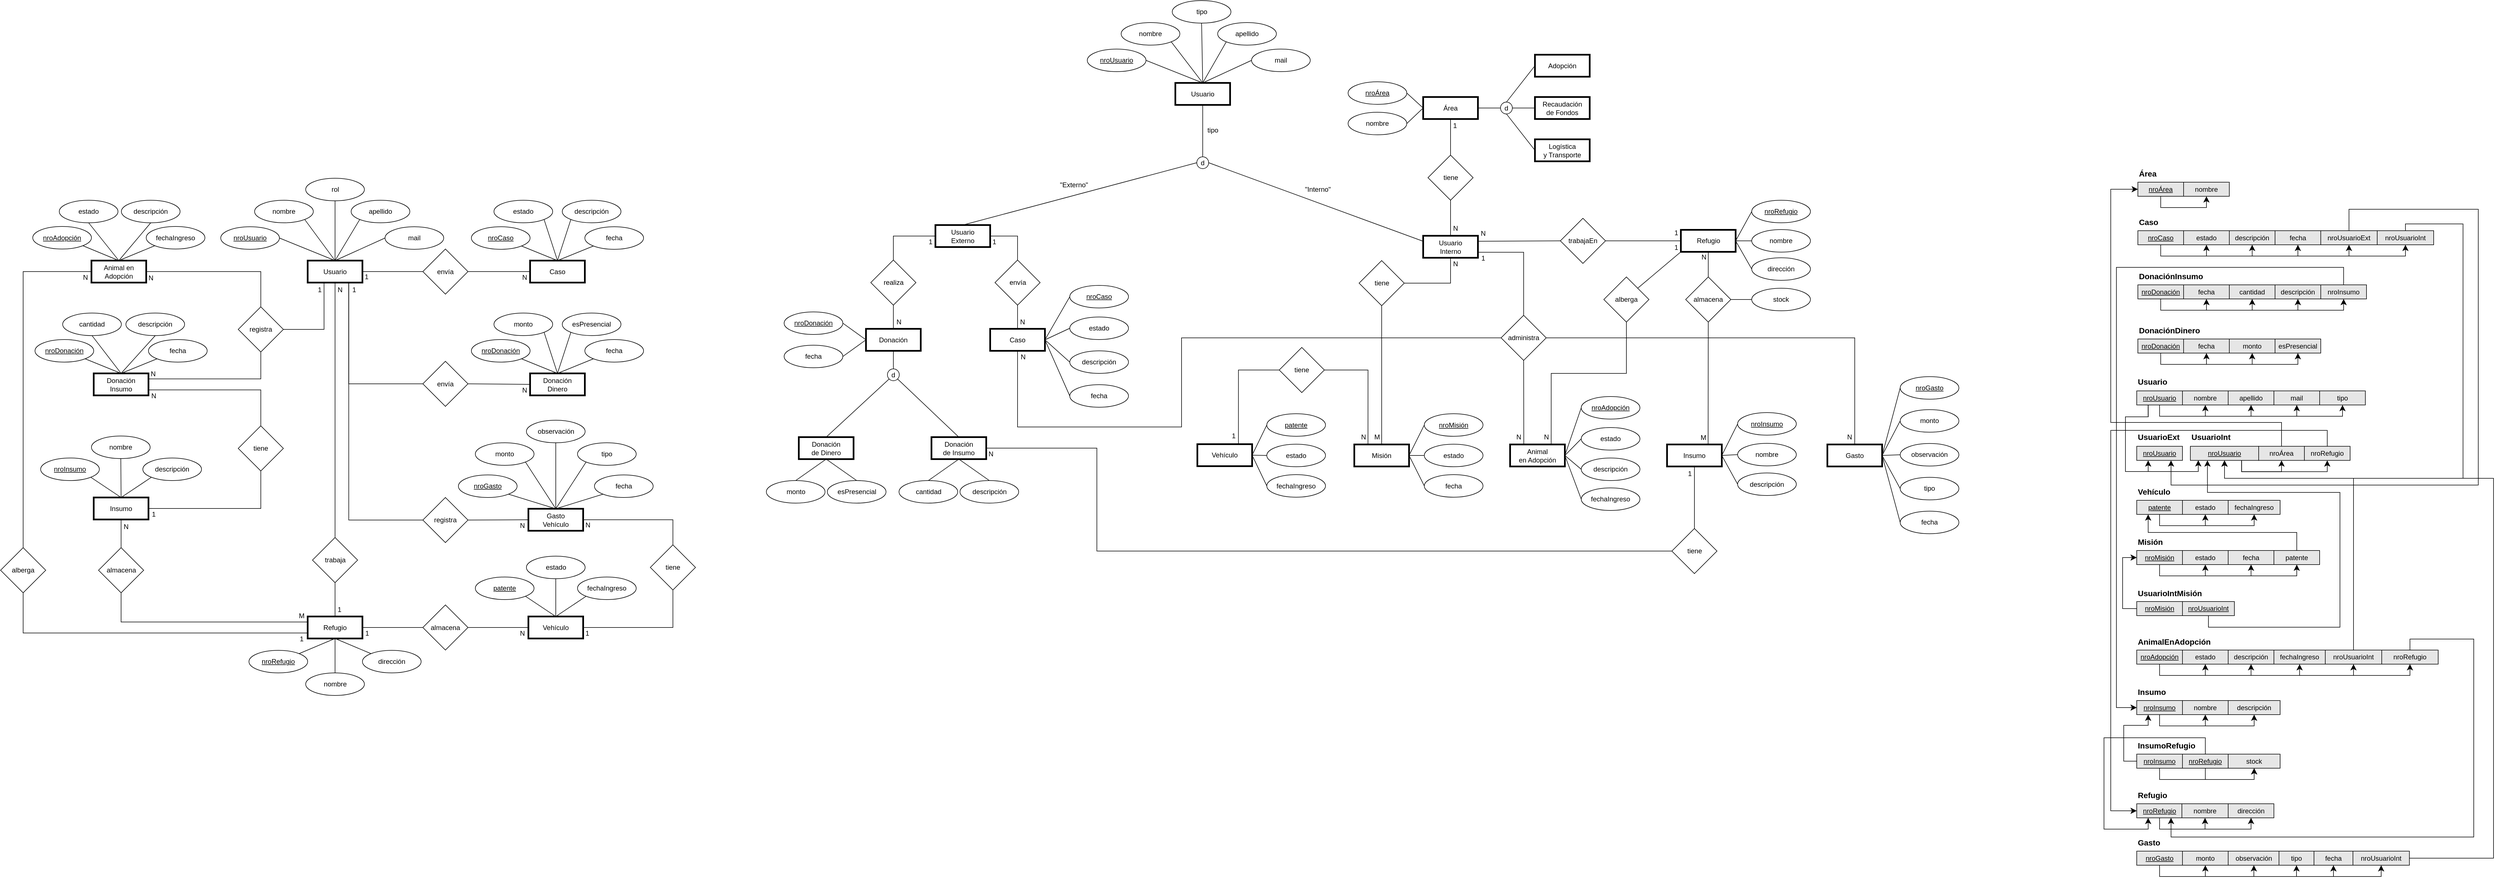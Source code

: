 <mxfile version="24.2.7" type="github">
  <diagram name="Page-1" id="GVhFGZ3rpqO2WIiVd2YP">
    <mxGraphModel dx="2364" dy="2235" grid="0" gridSize="10" guides="1" tooltips="1" connect="1" arrows="1" fold="1" page="0" pageScale="1" pageWidth="827" pageHeight="1169" math="0" shadow="0">
      <root>
        <mxCell id="0" />
        <mxCell id="1" parent="0" />
        <mxCell id="gxhyZ_KrEdZM4fqts1G2-91" style="edgeStyle=none;curved=1;rounded=0;orthogonalLoop=1;jettySize=auto;html=1;exitX=1;exitY=0.5;exitDx=0;exitDy=0;fontSize=12;startSize=8;endSize=8;endArrow=none;endFill=0;" parent="1" source="gxhyZ_KrEdZM4fqts1G2-1" target="gxhyZ_KrEdZM4fqts1G2-90" edge="1">
          <mxGeometry relative="1" as="geometry" />
        </mxCell>
        <mxCell id="gxhyZ_KrEdZM4fqts1G2-111" value="1" style="edgeLabel;html=1;align=center;verticalAlign=middle;resizable=0;points=[];fontSize=12;" parent="gxhyZ_KrEdZM4fqts1G2-91" vertex="1" connectable="0">
          <mxGeometry x="-0.047" relative="1" as="geometry">
            <mxPoint x="-44" y="9" as="offset" />
          </mxGeometry>
        </mxCell>
        <mxCell id="gxhyZ_KrEdZM4fqts1G2-94" style="edgeStyle=none;curved=1;rounded=0;orthogonalLoop=1;jettySize=auto;html=1;exitX=0;exitY=0.5;exitDx=0;exitDy=0;entryX=1;entryY=0.5;entryDx=0;entryDy=0;fontSize=12;startSize=8;endSize=8;endArrow=none;endFill=0;strokeColor=#FFFFFF;" parent="1" source="gxhyZ_KrEdZM4fqts1G2-1" edge="1">
          <mxGeometry relative="1" as="geometry">
            <mxPoint x="-361" y="42" as="targetPoint" />
          </mxGeometry>
        </mxCell>
        <mxCell id="gxhyZ_KrEdZM4fqts1G2-109" value="1" style="edgeLabel;html=1;align=center;verticalAlign=middle;resizable=0;points=[];fontSize=12;" parent="gxhyZ_KrEdZM4fqts1G2-94" vertex="1" connectable="0">
          <mxGeometry x="0.044" y="-2" relative="1" as="geometry">
            <mxPoint x="80" y="34" as="offset" />
          </mxGeometry>
        </mxCell>
        <mxCell id="gxhyZ_KrEdZM4fqts1G2-117" value="1" style="edgeLabel;html=1;align=center;verticalAlign=middle;resizable=0;points=[];fontSize=12;" parent="gxhyZ_KrEdZM4fqts1G2-94" vertex="1" connectable="0">
          <mxGeometry x="0.044" y="-2" relative="1" as="geometry">
            <mxPoint x="141" y="34" as="offset" />
          </mxGeometry>
        </mxCell>
        <mxCell id="gxhyZ_KrEdZM4fqts1G2-122" value="N" style="edgeLabel;html=1;align=center;verticalAlign=middle;resizable=0;points=[];fontSize=12;" parent="gxhyZ_KrEdZM4fqts1G2-94" vertex="1" connectable="0">
          <mxGeometry x="0.044" y="-2" relative="1" as="geometry">
            <mxPoint x="-214" y="222" as="offset" />
          </mxGeometry>
        </mxCell>
        <mxCell id="gxhyZ_KrEdZM4fqts1G2-123" value="1" style="edgeLabel;html=1;align=center;verticalAlign=middle;resizable=0;points=[];fontSize=12;" parent="gxhyZ_KrEdZM4fqts1G2-94" vertex="1" connectable="0">
          <mxGeometry x="0.044" y="-2" relative="1" as="geometry">
            <mxPoint x="-214" y="432" as="offset" />
          </mxGeometry>
        </mxCell>
        <mxCell id="gxhyZ_KrEdZM4fqts1G2-133" value="1" style="edgeLabel;html=1;align=center;verticalAlign=middle;resizable=0;points=[];fontSize=12;" parent="gxhyZ_KrEdZM4fqts1G2-94" vertex="1" connectable="0">
          <mxGeometry x="0.044" y="-2" relative="1" as="geometry">
            <mxPoint x="554" y="643" as="offset" />
          </mxGeometry>
        </mxCell>
        <mxCell id="F6LjRjJi2KFlLczRS62S-1" value="1" style="edgeLabel;html=1;align=center;verticalAlign=middle;resizable=0;points=[];fontSize=12;" parent="gxhyZ_KrEdZM4fqts1G2-94" vertex="1" connectable="0">
          <mxGeometry x="0.044" y="-2" relative="1" as="geometry">
            <mxPoint x="115" y="601" as="offset" />
          </mxGeometry>
        </mxCell>
        <mxCell id="F6LjRjJi2KFlLczRS62S-29" value="M" style="edgeLabel;html=1;align=center;verticalAlign=middle;resizable=0;points=[];fontSize=12;" parent="gxhyZ_KrEdZM4fqts1G2-94" vertex="1" connectable="0">
          <mxGeometry x="0.044" y="-2" relative="1" as="geometry">
            <mxPoint x="48" y="612" as="offset" />
          </mxGeometry>
        </mxCell>
        <mxCell id="F6LjRjJi2KFlLczRS62S-39" value="1" style="edgeLabel;html=1;align=center;verticalAlign=middle;resizable=0;points=[];fontSize=12;" parent="gxhyZ_KrEdZM4fqts1G2-94" vertex="1" connectable="0">
          <mxGeometry x="0.044" y="-2" relative="1" as="geometry">
            <mxPoint x="48" y="653" as="offset" />
          </mxGeometry>
        </mxCell>
        <mxCell id="gxhyZ_KrEdZM4fqts1G2-99" style="edgeStyle=orthogonalEdgeStyle;rounded=0;orthogonalLoop=1;jettySize=auto;html=1;exitX=0.75;exitY=1;exitDx=0;exitDy=0;entryX=0;entryY=0.5;entryDx=0;entryDy=0;fontSize=12;startSize=8;endSize=8;endArrow=none;endFill=0;" parent="1" source="gxhyZ_KrEdZM4fqts1G2-1" target="gxhyZ_KrEdZM4fqts1G2-97" edge="1">
          <mxGeometry relative="1" as="geometry">
            <Array as="points">
              <mxPoint x="-175" y="241" />
            </Array>
          </mxGeometry>
        </mxCell>
        <mxCell id="gxhyZ_KrEdZM4fqts1G2-128" style="edgeStyle=orthogonalEdgeStyle;rounded=0;orthogonalLoop=1;jettySize=auto;html=1;exitX=0.75;exitY=1;exitDx=0;exitDy=0;entryX=0;entryY=0.5;entryDx=0;entryDy=0;fontSize=12;startSize=8;endSize=8;endArrow=none;endFill=0;" parent="1" source="gxhyZ_KrEdZM4fqts1G2-1" target="gxhyZ_KrEdZM4fqts1G2-126" edge="1">
          <mxGeometry relative="1" as="geometry">
            <Array as="points">
              <mxPoint x="-175" y="482" />
            </Array>
          </mxGeometry>
        </mxCell>
        <mxCell id="F6LjRjJi2KFlLczRS62S-16" style="edgeStyle=orthogonalEdgeStyle;rounded=0;orthogonalLoop=1;jettySize=auto;html=1;exitX=0.5;exitY=1;exitDx=0;exitDy=0;entryX=0.5;entryY=0;entryDx=0;entryDy=0;fontSize=12;startSize=8;endSize=8;endArrow=none;endFill=0;" parent="1" source="gxhyZ_KrEdZM4fqts1G2-1" target="F6LjRjJi2KFlLczRS62S-15" edge="1">
          <mxGeometry relative="1" as="geometry">
            <Array as="points">
              <mxPoint x="-199" y="498" />
              <mxPoint x="-199" y="498" />
            </Array>
          </mxGeometry>
        </mxCell>
        <mxCell id="F6LjRjJi2KFlLczRS62S-54" style="edgeStyle=none;curved=1;rounded=0;orthogonalLoop=1;jettySize=auto;html=1;exitX=0.5;exitY=0;exitDx=0;exitDy=0;entryX=1;entryY=0.5;entryDx=0;entryDy=0;fontSize=12;startSize=8;endSize=8;endArrow=none;endFill=0;" parent="1" source="gxhyZ_KrEdZM4fqts1G2-1" target="gxhyZ_KrEdZM4fqts1G2-3" edge="1">
          <mxGeometry relative="1" as="geometry" />
        </mxCell>
        <mxCell id="F6LjRjJi2KFlLczRS62S-55" style="edgeStyle=none;curved=1;rounded=0;orthogonalLoop=1;jettySize=auto;html=1;exitX=0.5;exitY=0;exitDx=0;exitDy=0;entryX=1;entryY=1;entryDx=0;entryDy=0;fontSize=12;startSize=8;endSize=8;endArrow=none;endFill=0;" parent="1" source="gxhyZ_KrEdZM4fqts1G2-1" target="gxhyZ_KrEdZM4fqts1G2-2" edge="1">
          <mxGeometry relative="1" as="geometry" />
        </mxCell>
        <mxCell id="F6LjRjJi2KFlLczRS62S-56" style="edgeStyle=none;curved=1;rounded=0;orthogonalLoop=1;jettySize=auto;html=1;exitX=0.5;exitY=0;exitDx=0;exitDy=0;entryX=0.5;entryY=1;entryDx=0;entryDy=0;fontSize=12;startSize=8;endSize=8;endArrow=none;endFill=0;" parent="1" source="gxhyZ_KrEdZM4fqts1G2-1" target="gxhyZ_KrEdZM4fqts1G2-102" edge="1">
          <mxGeometry relative="1" as="geometry" />
        </mxCell>
        <mxCell id="F6LjRjJi2KFlLczRS62S-57" style="edgeStyle=none;curved=1;rounded=0;orthogonalLoop=1;jettySize=auto;html=1;exitX=0.5;exitY=0;exitDx=0;exitDy=0;entryX=0;entryY=1;entryDx=0;entryDy=0;fontSize=12;startSize=8;endSize=8;endArrow=none;endFill=0;" parent="1" source="gxhyZ_KrEdZM4fqts1G2-1" target="gxhyZ_KrEdZM4fqts1G2-4" edge="1">
          <mxGeometry relative="1" as="geometry" />
        </mxCell>
        <mxCell id="F6LjRjJi2KFlLczRS62S-58" style="edgeStyle=none;curved=1;rounded=0;orthogonalLoop=1;jettySize=auto;html=1;exitX=0.5;exitY=0;exitDx=0;exitDy=0;entryX=0;entryY=0.5;entryDx=0;entryDy=0;fontSize=12;startSize=8;endSize=8;endArrow=none;endFill=0;" parent="1" source="gxhyZ_KrEdZM4fqts1G2-1" target="gxhyZ_KrEdZM4fqts1G2-5" edge="1">
          <mxGeometry relative="1" as="geometry" />
        </mxCell>
        <mxCell id="gxhyZ_KrEdZM4fqts1G2-1" value="Usuario" style="rounded=0;whiteSpace=wrap;html=1;strokeWidth=3;" parent="1" vertex="1">
          <mxGeometry x="-248" y="22" width="97" height="39" as="geometry" />
        </mxCell>
        <mxCell id="gxhyZ_KrEdZM4fqts1G2-2" value="nombre" style="ellipse;whiteSpace=wrap;html=1;" parent="1" vertex="1">
          <mxGeometry x="-342" y="-85" width="104" height="40" as="geometry" />
        </mxCell>
        <mxCell id="gxhyZ_KrEdZM4fqts1G2-3" value="&lt;u&gt;nroUsuario&lt;/u&gt;" style="ellipse;whiteSpace=wrap;html=1;" parent="1" vertex="1">
          <mxGeometry x="-402" y="-38" width="104" height="40" as="geometry" />
        </mxCell>
        <mxCell id="gxhyZ_KrEdZM4fqts1G2-4" value="apellido" style="ellipse;whiteSpace=wrap;html=1;" parent="1" vertex="1">
          <mxGeometry x="-171" y="-85" width="104" height="40" as="geometry" />
        </mxCell>
        <mxCell id="gxhyZ_KrEdZM4fqts1G2-5" value="mail" style="ellipse;whiteSpace=wrap;html=1;" parent="1" vertex="1">
          <mxGeometry x="-111" y="-38" width="104" height="40" as="geometry" />
        </mxCell>
        <mxCell id="F6LjRjJi2KFlLczRS62S-67" style="edgeStyle=none;curved=1;rounded=0;orthogonalLoop=1;jettySize=auto;html=1;exitX=0.5;exitY=0;exitDx=0;exitDy=0;entryX=1;entryY=1;entryDx=0;entryDy=0;fontSize=12;startSize=8;endSize=8;endArrow=none;endFill=0;" parent="1" source="gxhyZ_KrEdZM4fqts1G2-13" target="gxhyZ_KrEdZM4fqts1G2-15" edge="1">
          <mxGeometry relative="1" as="geometry" />
        </mxCell>
        <mxCell id="F6LjRjJi2KFlLczRS62S-68" style="edgeStyle=none;curved=1;rounded=0;orthogonalLoop=1;jettySize=auto;html=1;exitX=0.5;exitY=0;exitDx=0;exitDy=0;entryX=0;entryY=1;entryDx=0;entryDy=0;fontSize=12;startSize=8;endSize=8;endArrow=none;endFill=0;" parent="1" source="gxhyZ_KrEdZM4fqts1G2-13" target="gxhyZ_KrEdZM4fqts1G2-17" edge="1">
          <mxGeometry relative="1" as="geometry" />
        </mxCell>
        <mxCell id="F6LjRjJi2KFlLczRS62S-69" style="edgeStyle=none;curved=1;rounded=0;orthogonalLoop=1;jettySize=auto;html=1;exitX=0.5;exitY=0;exitDx=0;exitDy=0;entryX=1;entryY=1;entryDx=0;entryDy=0;fontSize=12;startSize=8;endSize=8;endArrow=none;endFill=0;" parent="1" source="gxhyZ_KrEdZM4fqts1G2-13" target="gxhyZ_KrEdZM4fqts1G2-14" edge="1">
          <mxGeometry relative="1" as="geometry" />
        </mxCell>
        <mxCell id="F6LjRjJi2KFlLczRS62S-70" style="edgeStyle=none;curved=1;rounded=0;orthogonalLoop=1;jettySize=auto;html=1;exitX=0.5;exitY=0;exitDx=0;exitDy=0;entryX=0;entryY=1;entryDx=0;entryDy=0;fontSize=12;startSize=8;endSize=8;endArrow=none;endFill=0;" parent="1" source="gxhyZ_KrEdZM4fqts1G2-13" target="gxhyZ_KrEdZM4fqts1G2-104" edge="1">
          <mxGeometry relative="1" as="geometry" />
        </mxCell>
        <mxCell id="gxhyZ_KrEdZM4fqts1G2-13" value="Caso" style="rounded=0;whiteSpace=wrap;html=1;strokeWidth=3;" parent="1" vertex="1">
          <mxGeometry x="146" y="22" width="97" height="39" as="geometry" />
        </mxCell>
        <mxCell id="gxhyZ_KrEdZM4fqts1G2-14" value="estado" style="ellipse;whiteSpace=wrap;html=1;" parent="1" vertex="1">
          <mxGeometry x="82" y="-85" width="104" height="40" as="geometry" />
        </mxCell>
        <mxCell id="gxhyZ_KrEdZM4fqts1G2-15" value="&lt;u&gt;nroCaso&lt;/u&gt;" style="ellipse;whiteSpace=wrap;html=1;" parent="1" vertex="1">
          <mxGeometry x="42" y="-38" width="104" height="40" as="geometry" />
        </mxCell>
        <mxCell id="gxhyZ_KrEdZM4fqts1G2-17" value="fecha" style="ellipse;whiteSpace=wrap;html=1;" parent="1" vertex="1">
          <mxGeometry x="243" y="-38" width="104" height="40" as="geometry" />
        </mxCell>
        <mxCell id="F6LjRjJi2KFlLczRS62S-32" style="edgeStyle=orthogonalEdgeStyle;rounded=0;orthogonalLoop=1;jettySize=auto;html=1;exitX=1;exitY=0.5;exitDx=0;exitDy=0;entryX=0.5;entryY=0;entryDx=0;entryDy=0;fontSize=12;startSize=8;endSize=8;endArrow=none;endFill=0;" parent="1" source="gxhyZ_KrEdZM4fqts1G2-22" target="gxhyZ_KrEdZM4fqts1G2-96" edge="1">
          <mxGeometry relative="1" as="geometry" />
        </mxCell>
        <mxCell id="F6LjRjJi2KFlLczRS62S-42" style="edgeStyle=none;curved=1;rounded=0;orthogonalLoop=1;jettySize=auto;html=1;exitX=0.5;exitY=0;exitDx=0;exitDy=0;entryX=1;entryY=1;entryDx=0;entryDy=0;fontSize=12;startSize=8;endSize=8;endArrow=none;endFill=0;" parent="1" source="gxhyZ_KrEdZM4fqts1G2-22" target="gxhyZ_KrEdZM4fqts1G2-24" edge="1">
          <mxGeometry relative="1" as="geometry" />
        </mxCell>
        <mxCell id="F6LjRjJi2KFlLczRS62S-43" style="edgeStyle=none;curved=1;rounded=0;orthogonalLoop=1;jettySize=auto;html=1;exitX=0.5;exitY=0;exitDx=0;exitDy=0;entryX=0.5;entryY=1;entryDx=0;entryDy=0;fontSize=12;startSize=8;endSize=8;endArrow=none;endFill=0;" parent="1" source="gxhyZ_KrEdZM4fqts1G2-22" target="gxhyZ_KrEdZM4fqts1G2-106" edge="1">
          <mxGeometry relative="1" as="geometry" />
        </mxCell>
        <mxCell id="F6LjRjJi2KFlLczRS62S-44" style="edgeStyle=none;curved=1;rounded=0;orthogonalLoop=1;jettySize=auto;html=1;entryX=0.5;entryY=1;entryDx=0;entryDy=0;fontSize=12;startSize=8;endSize=8;exitX=0.5;exitY=0;exitDx=0;exitDy=0;endArrow=none;endFill=0;" parent="1" source="gxhyZ_KrEdZM4fqts1G2-22" target="F6LjRjJi2KFlLczRS62S-20" edge="1">
          <mxGeometry relative="1" as="geometry">
            <mxPoint x="-582" y="22" as="sourcePoint" />
          </mxGeometry>
        </mxCell>
        <mxCell id="F6LjRjJi2KFlLczRS62S-45" style="edgeStyle=none;curved=1;rounded=0;orthogonalLoop=1;jettySize=auto;html=1;exitX=0.5;exitY=0;exitDx=0;exitDy=0;fontSize=12;startSize=8;endSize=8;entryX=0;entryY=1;entryDx=0;entryDy=0;endArrow=none;endFill=0;" parent="1" source="gxhyZ_KrEdZM4fqts1G2-22" target="gxhyZ_KrEdZM4fqts1G2-26" edge="1">
          <mxGeometry relative="1" as="geometry">
            <mxPoint x="-482" y="2" as="targetPoint" />
          </mxGeometry>
        </mxCell>
        <mxCell id="gxhyZ_KrEdZM4fqts1G2-22" value="&lt;div&gt;Animal en Adopción&lt;/div&gt;" style="rounded=0;whiteSpace=wrap;html=1;strokeWidth=3;" parent="1" vertex="1">
          <mxGeometry x="-631" y="22" width="97" height="39" as="geometry" />
        </mxCell>
        <mxCell id="gxhyZ_KrEdZM4fqts1G2-24" value="&lt;u&gt;nroAdopción&lt;/u&gt;" style="ellipse;whiteSpace=wrap;html=1;" parent="1" vertex="1">
          <mxGeometry x="-735" y="-38.5" width="104" height="40" as="geometry" />
        </mxCell>
        <mxCell id="gxhyZ_KrEdZM4fqts1G2-26" value="fechaIngreso" style="ellipse;whiteSpace=wrap;html=1;" parent="1" vertex="1">
          <mxGeometry x="-534" y="-38.5" width="104" height="40" as="geometry" />
        </mxCell>
        <mxCell id="F6LjRjJi2KFlLczRS62S-63" style="edgeStyle=none;curved=1;rounded=0;orthogonalLoop=1;jettySize=auto;html=1;exitX=0.5;exitY=0;exitDx=0;exitDy=0;entryX=1;entryY=1;entryDx=0;entryDy=0;fontSize=12;startSize=8;endSize=8;endArrow=none;endFill=0;" parent="1" source="gxhyZ_KrEdZM4fqts1G2-31" target="gxhyZ_KrEdZM4fqts1G2-33" edge="1">
          <mxGeometry relative="1" as="geometry" />
        </mxCell>
        <mxCell id="F6LjRjJi2KFlLczRS62S-64" style="edgeStyle=none;curved=1;rounded=0;orthogonalLoop=1;jettySize=auto;html=1;exitX=0.5;exitY=0;exitDx=0;exitDy=0;entryX=0;entryY=1;entryDx=0;entryDy=0;fontSize=12;startSize=8;endSize=8;endArrow=none;endFill=0;" parent="1" source="gxhyZ_KrEdZM4fqts1G2-31" target="gxhyZ_KrEdZM4fqts1G2-35" edge="1">
          <mxGeometry relative="1" as="geometry" />
        </mxCell>
        <mxCell id="F6LjRjJi2KFlLczRS62S-65" style="edgeStyle=none;curved=1;rounded=0;orthogonalLoop=1;jettySize=auto;html=1;exitX=0.5;exitY=0;exitDx=0;exitDy=0;entryX=1;entryY=1;entryDx=0;entryDy=0;fontSize=12;startSize=8;endSize=8;endArrow=none;endFill=0;" parent="1" source="gxhyZ_KrEdZM4fqts1G2-31" target="gxhyZ_KrEdZM4fqts1G2-32" edge="1">
          <mxGeometry relative="1" as="geometry" />
        </mxCell>
        <mxCell id="F6LjRjJi2KFlLczRS62S-66" style="edgeStyle=none;curved=1;rounded=0;orthogonalLoop=1;jettySize=auto;html=1;exitX=0.5;exitY=0;exitDx=0;exitDy=0;entryX=0;entryY=1;entryDx=0;entryDy=0;fontSize=12;startSize=8;endSize=8;endArrow=none;endFill=0;" parent="1" source="gxhyZ_KrEdZM4fqts1G2-31" target="gxhyZ_KrEdZM4fqts1G2-34" edge="1">
          <mxGeometry relative="1" as="geometry" />
        </mxCell>
        <mxCell id="gxhyZ_KrEdZM4fqts1G2-31" value="&lt;div&gt;Donación&lt;/div&gt;&lt;div&gt;Dinero&lt;br&gt;&lt;/div&gt;" style="rounded=0;whiteSpace=wrap;html=1;strokeWidth=3;" parent="1" vertex="1">
          <mxGeometry x="146" y="222" width="97" height="39" as="geometry" />
        </mxCell>
        <mxCell id="gxhyZ_KrEdZM4fqts1G2-32" value="monto" style="ellipse;whiteSpace=wrap;html=1;" parent="1" vertex="1">
          <mxGeometry x="82" y="115" width="104" height="40" as="geometry" />
        </mxCell>
        <mxCell id="gxhyZ_KrEdZM4fqts1G2-33" value="&lt;u&gt;nroDonación&lt;/u&gt;" style="ellipse;whiteSpace=wrap;html=1;" parent="1" vertex="1">
          <mxGeometry x="42" y="162" width="104" height="40" as="geometry" />
        </mxCell>
        <mxCell id="gxhyZ_KrEdZM4fqts1G2-34" value="esPresencial" style="ellipse;whiteSpace=wrap;html=1;" parent="1" vertex="1">
          <mxGeometry x="203" y="115" width="104" height="40" as="geometry" />
        </mxCell>
        <mxCell id="gxhyZ_KrEdZM4fqts1G2-35" value="fecha" style="ellipse;whiteSpace=wrap;html=1;" parent="1" vertex="1">
          <mxGeometry x="243" y="162" width="104" height="40" as="geometry" />
        </mxCell>
        <mxCell id="F6LjRjJi2KFlLczRS62S-27" style="edgeStyle=none;curved=1;rounded=0;orthogonalLoop=1;jettySize=auto;html=1;exitX=0.5;exitY=1;exitDx=0;exitDy=0;entryX=0.5;entryY=0;entryDx=0;entryDy=0;fontSize=12;startSize=8;endSize=8;endArrow=none;endFill=0;" parent="1" source="gxhyZ_KrEdZM4fqts1G2-40" target="F6LjRjJi2KFlLczRS62S-26" edge="1">
          <mxGeometry relative="1" as="geometry" />
        </mxCell>
        <mxCell id="F6LjRjJi2KFlLczRS62S-51" style="edgeStyle=none;curved=1;rounded=0;orthogonalLoop=1;jettySize=auto;html=1;exitX=0.5;exitY=0;exitDx=0;exitDy=0;entryX=1;entryY=1;entryDx=0;entryDy=0;fontSize=12;startSize=8;endSize=8;endArrow=none;endFill=0;" parent="1" source="gxhyZ_KrEdZM4fqts1G2-40" target="gxhyZ_KrEdZM4fqts1G2-42" edge="1">
          <mxGeometry relative="1" as="geometry" />
        </mxCell>
        <mxCell id="F6LjRjJi2KFlLczRS62S-52" style="edgeStyle=none;curved=1;rounded=0;orthogonalLoop=1;jettySize=auto;html=1;exitX=0.5;exitY=0;exitDx=0;exitDy=0;entryX=0.5;entryY=1;entryDx=0;entryDy=0;fontSize=12;startSize=8;endSize=8;endArrow=none;endFill=0;" parent="1" source="gxhyZ_KrEdZM4fqts1G2-40" target="gxhyZ_KrEdZM4fqts1G2-41" edge="1">
          <mxGeometry relative="1" as="geometry" />
        </mxCell>
        <mxCell id="F6LjRjJi2KFlLczRS62S-53" style="edgeStyle=none;curved=1;rounded=0;orthogonalLoop=1;jettySize=auto;html=1;exitX=0.5;exitY=0;exitDx=0;exitDy=0;entryX=0;entryY=1;entryDx=0;entryDy=0;fontSize=12;startSize=8;endSize=8;endArrow=none;endFill=0;" parent="1" source="gxhyZ_KrEdZM4fqts1G2-40" target="gxhyZ_KrEdZM4fqts1G2-43" edge="1">
          <mxGeometry relative="1" as="geometry" />
        </mxCell>
        <mxCell id="gxhyZ_KrEdZM4fqts1G2-40" value="Insumo" style="rounded=0;whiteSpace=wrap;html=1;strokeWidth=3;" parent="1" vertex="1">
          <mxGeometry x="-627" y="442" width="97" height="39" as="geometry" />
        </mxCell>
        <mxCell id="gxhyZ_KrEdZM4fqts1G2-41" value="nombre" style="ellipse;whiteSpace=wrap;html=1;" parent="1" vertex="1">
          <mxGeometry x="-631" y="333" width="104" height="40" as="geometry" />
        </mxCell>
        <mxCell id="gxhyZ_KrEdZM4fqts1G2-42" value="&lt;u&gt;nroInsumo&lt;/u&gt;" style="ellipse;whiteSpace=wrap;html=1;" parent="1" vertex="1">
          <mxGeometry x="-721" y="372" width="104" height="40" as="geometry" />
        </mxCell>
        <mxCell id="gxhyZ_KrEdZM4fqts1G2-43" value="descripción" style="ellipse;whiteSpace=wrap;html=1;" parent="1" vertex="1">
          <mxGeometry x="-540" y="372" width="104" height="40" as="geometry" />
        </mxCell>
        <mxCell id="F6LjRjJi2KFlLczRS62S-46" style="edgeStyle=none;curved=1;rounded=0;orthogonalLoop=1;jettySize=auto;html=1;exitX=0.5;exitY=0;exitDx=0;exitDy=0;entryX=1;entryY=1;entryDx=0;entryDy=0;fontSize=12;startSize=8;endSize=8;endArrow=none;endFill=0;" parent="1" source="gxhyZ_KrEdZM4fqts1G2-49" target="gxhyZ_KrEdZM4fqts1G2-51" edge="1">
          <mxGeometry relative="1" as="geometry" />
        </mxCell>
        <mxCell id="F6LjRjJi2KFlLczRS62S-47" style="edgeStyle=none;curved=1;rounded=0;orthogonalLoop=1;jettySize=auto;html=1;exitX=0.5;exitY=0;exitDx=0;exitDy=0;entryX=0.5;entryY=1;entryDx=0;entryDy=0;fontSize=12;startSize=8;endSize=8;endArrow=none;endFill=0;" parent="1" source="gxhyZ_KrEdZM4fqts1G2-49" target="gxhyZ_KrEdZM4fqts1G2-50" edge="1">
          <mxGeometry relative="1" as="geometry" />
        </mxCell>
        <mxCell id="F6LjRjJi2KFlLczRS62S-48" style="edgeStyle=none;curved=1;rounded=0;orthogonalLoop=1;jettySize=auto;html=1;exitX=0.5;exitY=0;exitDx=0;exitDy=0;entryX=0.5;entryY=1;entryDx=0;entryDy=0;fontSize=12;startSize=8;endSize=8;endArrow=none;endFill=0;" parent="1" source="gxhyZ_KrEdZM4fqts1G2-49" target="gxhyZ_KrEdZM4fqts1G2-52" edge="1">
          <mxGeometry relative="1" as="geometry" />
        </mxCell>
        <mxCell id="F6LjRjJi2KFlLczRS62S-50" style="edgeStyle=none;curved=1;rounded=0;orthogonalLoop=1;jettySize=auto;html=1;exitX=0.5;exitY=0;exitDx=0;exitDy=0;entryX=0;entryY=1;entryDx=0;entryDy=0;fontSize=12;startSize=8;endSize=8;endArrow=none;endFill=0;" parent="1" source="gxhyZ_KrEdZM4fqts1G2-49" target="gxhyZ_KrEdZM4fqts1G2-53" edge="1">
          <mxGeometry relative="1" as="geometry" />
        </mxCell>
        <mxCell id="gxhyZ_KrEdZM4fqts1G2-49" value="&lt;div&gt;Donación&lt;/div&gt;&lt;div&gt;Insumo&lt;br&gt;&lt;/div&gt;" style="rounded=0;whiteSpace=wrap;html=1;strokeWidth=3;" parent="1" vertex="1">
          <mxGeometry x="-627" y="222" width="97" height="39" as="geometry" />
        </mxCell>
        <mxCell id="gxhyZ_KrEdZM4fqts1G2-50" value="cantidad" style="ellipse;whiteSpace=wrap;html=1;" parent="1" vertex="1">
          <mxGeometry x="-682" y="115" width="104" height="40" as="geometry" />
        </mxCell>
        <mxCell id="gxhyZ_KrEdZM4fqts1G2-51" value="&lt;u&gt;nroDonación&lt;/u&gt;" style="ellipse;whiteSpace=wrap;html=1;" parent="1" vertex="1">
          <mxGeometry x="-731" y="162" width="104" height="40" as="geometry" />
        </mxCell>
        <mxCell id="gxhyZ_KrEdZM4fqts1G2-52" value="descripción" style="ellipse;whiteSpace=wrap;html=1;" parent="1" vertex="1">
          <mxGeometry x="-570" y="115" width="104" height="40" as="geometry" />
        </mxCell>
        <mxCell id="gxhyZ_KrEdZM4fqts1G2-53" value="fecha" style="ellipse;whiteSpace=wrap;html=1;" parent="1" vertex="1">
          <mxGeometry x="-530" y="162" width="104" height="40" as="geometry" />
        </mxCell>
        <mxCell id="F6LjRjJi2KFlLczRS62S-61" style="edgeStyle=none;curved=1;rounded=0;orthogonalLoop=1;jettySize=auto;html=1;exitX=0.5;exitY=0;exitDx=0;exitDy=0;entryX=1;entryY=1;entryDx=0;entryDy=0;fontSize=12;startSize=8;endSize=8;endArrow=none;endFill=0;" parent="1" source="gxhyZ_KrEdZM4fqts1G2-58" target="gxhyZ_KrEdZM4fqts1G2-60" edge="1">
          <mxGeometry relative="1" as="geometry" />
        </mxCell>
        <mxCell id="F6LjRjJi2KFlLczRS62S-62" style="edgeStyle=none;curved=1;rounded=0;orthogonalLoop=1;jettySize=auto;html=1;exitX=0.5;exitY=0;exitDx=0;exitDy=0;entryX=0;entryY=1;entryDx=0;entryDy=0;fontSize=12;startSize=8;endSize=8;endArrow=none;endFill=0;" parent="1" source="gxhyZ_KrEdZM4fqts1G2-58" target="gxhyZ_KrEdZM4fqts1G2-61" edge="1">
          <mxGeometry relative="1" as="geometry" />
        </mxCell>
        <mxCell id="gxhyZ_KrEdZM4fqts1G2-58" value="Vehículo" style="rounded=0;whiteSpace=wrap;html=1;strokeWidth=3;" parent="1" vertex="1">
          <mxGeometry x="143" y="653" width="97" height="39" as="geometry" />
        </mxCell>
        <mxCell id="gxhyZ_KrEdZM4fqts1G2-59" value="estado" style="ellipse;whiteSpace=wrap;html=1;" parent="1" vertex="1">
          <mxGeometry x="139.5" y="546" width="104" height="40" as="geometry" />
        </mxCell>
        <mxCell id="gxhyZ_KrEdZM4fqts1G2-60" value="&lt;u&gt;patente&lt;/u&gt;" style="ellipse;whiteSpace=wrap;html=1;" parent="1" vertex="1">
          <mxGeometry x="49" y="583" width="104" height="40" as="geometry" />
        </mxCell>
        <mxCell id="gxhyZ_KrEdZM4fqts1G2-61" value="fechaIngreso" style="ellipse;whiteSpace=wrap;html=1;" parent="1" vertex="1">
          <mxGeometry x="230" y="583" width="104" height="40" as="geometry" />
        </mxCell>
        <mxCell id="gxhyZ_KrEdZM4fqts1G2-62" style="edgeStyle=orthogonalEdgeStyle;rounded=0;orthogonalLoop=1;jettySize=auto;html=1;exitX=0.5;exitY=0;exitDx=0;exitDy=0;entryX=0.5;entryY=1;entryDx=0;entryDy=0;fontSize=12;startSize=8;endSize=8;endArrow=none;endFill=0;" parent="1" source="gxhyZ_KrEdZM4fqts1G2-58" target="gxhyZ_KrEdZM4fqts1G2-59" edge="1">
          <mxGeometry relative="1" as="geometry">
            <mxPoint x="216" y="514" as="sourcePoint" />
            <mxPoint x="167" y="474" as="targetPoint" />
          </mxGeometry>
        </mxCell>
        <mxCell id="F6LjRjJi2KFlLczRS62S-71" style="edgeStyle=none;curved=1;rounded=0;orthogonalLoop=1;jettySize=auto;html=1;exitX=0.5;exitY=0;exitDx=0;exitDy=0;entryX=1;entryY=1;entryDx=0;entryDy=0;fontSize=12;startSize=8;endSize=8;endArrow=none;endFill=0;" parent="1" source="gxhyZ_KrEdZM4fqts1G2-81" target="gxhyZ_KrEdZM4fqts1G2-83" edge="1">
          <mxGeometry relative="1" as="geometry" />
        </mxCell>
        <mxCell id="F6LjRjJi2KFlLczRS62S-72" style="edgeStyle=none;curved=1;rounded=0;orthogonalLoop=1;jettySize=auto;html=1;exitX=0.5;exitY=0;exitDx=0;exitDy=0;entryX=0;entryY=1;entryDx=0;entryDy=0;fontSize=12;startSize=8;endSize=8;endArrow=none;endFill=0;" parent="1" source="gxhyZ_KrEdZM4fqts1G2-81" target="gxhyZ_KrEdZM4fqts1G2-85" edge="1">
          <mxGeometry relative="1" as="geometry" />
        </mxCell>
        <mxCell id="F6LjRjJi2KFlLczRS62S-73" style="edgeStyle=none;curved=1;rounded=0;orthogonalLoop=1;jettySize=auto;html=1;exitX=0.5;exitY=0;exitDx=0;exitDy=0;entryX=1;entryY=1;entryDx=0;entryDy=0;fontSize=12;startSize=8;endSize=8;endArrow=none;endFill=0;" parent="1" source="gxhyZ_KrEdZM4fqts1G2-81" target="gxhyZ_KrEdZM4fqts1G2-82" edge="1">
          <mxGeometry relative="1" as="geometry" />
        </mxCell>
        <mxCell id="F6LjRjJi2KFlLczRS62S-74" style="edgeStyle=none;curved=1;rounded=0;orthogonalLoop=1;jettySize=auto;html=1;exitX=0.5;exitY=0;exitDx=0;exitDy=0;entryX=0;entryY=1;entryDx=0;entryDy=0;fontSize=12;startSize=8;endSize=8;endArrow=none;endFill=0;" parent="1" source="gxhyZ_KrEdZM4fqts1G2-81" target="gxhyZ_KrEdZM4fqts1G2-84" edge="1">
          <mxGeometry relative="1" as="geometry" />
        </mxCell>
        <mxCell id="gxhyZ_KrEdZM4fqts1G2-81" value="Gasto&lt;br&gt;Vehículo" style="rounded=0;whiteSpace=wrap;html=1;strokeWidth=3;" parent="1" vertex="1">
          <mxGeometry x="143" y="462" width="97" height="39" as="geometry" />
        </mxCell>
        <mxCell id="gxhyZ_KrEdZM4fqts1G2-82" value="monto" style="ellipse;whiteSpace=wrap;html=1;" parent="1" vertex="1">
          <mxGeometry x="49" y="345" width="104" height="40" as="geometry" />
        </mxCell>
        <mxCell id="gxhyZ_KrEdZM4fqts1G2-83" value="&lt;u&gt;nroGasto&lt;/u&gt;" style="ellipse;whiteSpace=wrap;html=1;" parent="1" vertex="1">
          <mxGeometry x="19" y="402" width="104" height="40" as="geometry" />
        </mxCell>
        <mxCell id="gxhyZ_KrEdZM4fqts1G2-84" value="tipo" style="ellipse;whiteSpace=wrap;html=1;" parent="1" vertex="1">
          <mxGeometry x="230" y="345" width="104" height="40" as="geometry" />
        </mxCell>
        <mxCell id="gxhyZ_KrEdZM4fqts1G2-85" value="fecha" style="ellipse;whiteSpace=wrap;html=1;" parent="1" vertex="1">
          <mxGeometry x="260" y="402" width="104" height="40" as="geometry" />
        </mxCell>
        <mxCell id="gxhyZ_KrEdZM4fqts1G2-92" style="edgeStyle=none;curved=1;rounded=0;orthogonalLoop=1;jettySize=auto;html=1;exitX=1;exitY=0.5;exitDx=0;exitDy=0;entryX=0;entryY=0.5;entryDx=0;entryDy=0;fontSize=12;startSize=8;endSize=8;endArrow=none;endFill=0;" parent="1" source="gxhyZ_KrEdZM4fqts1G2-90" target="gxhyZ_KrEdZM4fqts1G2-13" edge="1">
          <mxGeometry relative="1" as="geometry">
            <mxPoint x="26" y="41.5" as="sourcePoint" />
          </mxGeometry>
        </mxCell>
        <mxCell id="gxhyZ_KrEdZM4fqts1G2-112" value="N" style="edgeLabel;html=1;align=center;verticalAlign=middle;resizable=0;points=[];fontSize=12;" parent="gxhyZ_KrEdZM4fqts1G2-92" vertex="1" connectable="0">
          <mxGeometry x="-0.036" y="1" relative="1" as="geometry">
            <mxPoint x="47" y="11" as="offset" />
          </mxGeometry>
        </mxCell>
        <mxCell id="gxhyZ_KrEdZM4fqts1G2-90" value="envía" style="rhombus;whiteSpace=wrap;html=1;" parent="1" vertex="1">
          <mxGeometry x="-44" y="1.5" width="80" height="80" as="geometry" />
        </mxCell>
        <mxCell id="gxhyZ_KrEdZM4fqts1G2-95" style="edgeStyle=none;curved=1;rounded=0;orthogonalLoop=1;jettySize=auto;html=1;exitX=0;exitY=0.5;exitDx=0;exitDy=0;entryX=1;entryY=0.5;entryDx=0;entryDy=0;fontSize=12;startSize=8;endSize=8;endArrow=none;endFill=0;strokeColor=#FFFFFF;strokeWidth=0;" parent="1" target="gxhyZ_KrEdZM4fqts1G2-22" edge="1">
          <mxGeometry relative="1" as="geometry">
            <mxPoint x="-441" y="42" as="sourcePoint" />
          </mxGeometry>
        </mxCell>
        <mxCell id="gxhyZ_KrEdZM4fqts1G2-110" value="N" style="edgeLabel;html=1;align=center;verticalAlign=middle;resizable=0;points=[];fontSize=12;" parent="gxhyZ_KrEdZM4fqts1G2-95" vertex="1" connectable="0">
          <mxGeometry x="-0.032" y="-2" relative="1" as="geometry">
            <mxPoint x="-40" y="13" as="offset" />
          </mxGeometry>
        </mxCell>
        <mxCell id="gxhyZ_KrEdZM4fqts1G2-113" value="N" style="edgeLabel;html=1;align=center;verticalAlign=middle;resizable=0;points=[];fontSize=12;" parent="gxhyZ_KrEdZM4fqts1G2-95" vertex="1" connectable="0">
          <mxGeometry x="-0.032" y="-2" relative="1" as="geometry">
            <mxPoint x="-36" y="183" as="offset" />
          </mxGeometry>
        </mxCell>
        <mxCell id="gxhyZ_KrEdZM4fqts1G2-118" value="N" style="edgeLabel;html=1;align=center;verticalAlign=middle;resizable=0;points=[];fontSize=12;" parent="gxhyZ_KrEdZM4fqts1G2-95" vertex="1" connectable="0">
          <mxGeometry x="-0.032" y="-2" relative="1" as="geometry">
            <mxPoint x="622" y="212" as="offset" />
          </mxGeometry>
        </mxCell>
        <mxCell id="gxhyZ_KrEdZM4fqts1G2-132" value="N" style="edgeLabel;html=1;align=center;verticalAlign=middle;resizable=0;points=[];fontSize=12;" parent="gxhyZ_KrEdZM4fqts1G2-95" vertex="1" connectable="0">
          <mxGeometry x="-0.032" y="-2" relative="1" as="geometry">
            <mxPoint x="734" y="451" as="offset" />
          </mxGeometry>
        </mxCell>
        <mxCell id="gxhyZ_KrEdZM4fqts1G2-137" value="N" style="edgeLabel;html=1;align=center;verticalAlign=middle;resizable=0;points=[];fontSize=12;" parent="gxhyZ_KrEdZM4fqts1G2-95" vertex="1" connectable="0">
          <mxGeometry x="-0.032" y="-2" relative="1" as="geometry">
            <mxPoint x="618" y="452" as="offset" />
          </mxGeometry>
        </mxCell>
        <mxCell id="gxhyZ_KrEdZM4fqts1G2-138" value="N" style="edgeLabel;html=1;align=center;verticalAlign=middle;resizable=0;points=[];fontSize=12;" parent="gxhyZ_KrEdZM4fqts1G2-95" vertex="1" connectable="0">
          <mxGeometry x="-0.032" y="-2" relative="1" as="geometry">
            <mxPoint x="618" y="643" as="offset" />
          </mxGeometry>
        </mxCell>
        <mxCell id="F6LjRjJi2KFlLczRS62S-11" value="1" style="edgeLabel;html=1;align=center;verticalAlign=middle;resizable=0;points=[];fontSize=12;" parent="gxhyZ_KrEdZM4fqts1G2-95" vertex="1" connectable="0">
          <mxGeometry x="-0.032" y="-2" relative="1" as="geometry">
            <mxPoint x="343" y="643" as="offset" />
          </mxGeometry>
        </mxCell>
        <mxCell id="F6LjRjJi2KFlLczRS62S-19" value="N" style="edgeLabel;html=1;align=center;verticalAlign=middle;resizable=0;points=[];fontSize=12;" parent="gxhyZ_KrEdZM4fqts1G2-95" vertex="1" connectable="0">
          <mxGeometry x="-0.032" y="-2" relative="1" as="geometry">
            <mxPoint x="295" y="34" as="offset" />
          </mxGeometry>
        </mxCell>
        <mxCell id="F6LjRjJi2KFlLczRS62S-30" value="N" style="edgeLabel;html=1;align=center;verticalAlign=middle;resizable=0;points=[];fontSize=12;" parent="gxhyZ_KrEdZM4fqts1G2-95" vertex="1" connectable="0">
          <mxGeometry x="-0.032" y="-2" relative="1" as="geometry">
            <mxPoint x="-84" y="454" as="offset" />
          </mxGeometry>
        </mxCell>
        <mxCell id="F6LjRjJi2KFlLczRS62S-40" value="N" style="edgeLabel;html=1;align=center;verticalAlign=middle;resizable=0;points=[];fontSize=12;" parent="gxhyZ_KrEdZM4fqts1G2-95" vertex="1" connectable="0">
          <mxGeometry x="-0.032" y="-2" relative="1" as="geometry">
            <mxPoint x="-156" y="12" as="offset" />
          </mxGeometry>
        </mxCell>
        <mxCell id="gxhyZ_KrEdZM4fqts1G2-96" value="registra" style="rhombus;whiteSpace=wrap;html=1;" parent="1" vertex="1">
          <mxGeometry x="-371" y="104" width="80" height="80" as="geometry" />
        </mxCell>
        <mxCell id="gxhyZ_KrEdZM4fqts1G2-101" style="edgeStyle=none;curved=1;rounded=0;orthogonalLoop=1;jettySize=auto;html=1;exitX=1;exitY=0.5;exitDx=0;exitDy=0;fontSize=12;startSize=8;endSize=8;endArrow=none;endFill=0;entryX=0;entryY=0.5;entryDx=0;entryDy=0;" parent="1" source="gxhyZ_KrEdZM4fqts1G2-97" target="gxhyZ_KrEdZM4fqts1G2-31" edge="1">
          <mxGeometry relative="1" as="geometry">
            <mxPoint x="26" y="240.5" as="sourcePoint" />
            <mxPoint x="120" y="241" as="targetPoint" />
          </mxGeometry>
        </mxCell>
        <mxCell id="gxhyZ_KrEdZM4fqts1G2-97" value="envía" style="rhombus;whiteSpace=wrap;html=1;" parent="1" vertex="1">
          <mxGeometry x="-44" y="200.5" width="80" height="80" as="geometry" />
        </mxCell>
        <mxCell id="gxhyZ_KrEdZM4fqts1G2-98" style="edgeStyle=orthogonalEdgeStyle;rounded=0;orthogonalLoop=1;jettySize=auto;html=1;exitX=0.5;exitY=1;exitDx=0;exitDy=0;fontSize=12;startSize=8;endSize=8;endArrow=none;endFill=0;entryX=1;entryY=0.25;entryDx=0;entryDy=0;" parent="1" source="gxhyZ_KrEdZM4fqts1G2-96" target="gxhyZ_KrEdZM4fqts1G2-49" edge="1">
          <mxGeometry relative="1" as="geometry">
            <mxPoint x="-441" y="241" as="sourcePoint" />
            <mxPoint x="-523" y="241.5" as="targetPoint" />
            <Array as="points">
              <mxPoint x="-331" y="232" />
            </Array>
          </mxGeometry>
        </mxCell>
        <mxCell id="gxhyZ_KrEdZM4fqts1G2-100" style="edgeStyle=orthogonalEdgeStyle;rounded=0;orthogonalLoop=1;jettySize=auto;html=1;exitX=0.5;exitY=1;exitDx=0;exitDy=0;entryX=1;entryY=0.5;entryDx=0;entryDy=0;fontSize=12;startSize=8;endSize=8;endArrow=none;endFill=0;" parent="1" source="gxhyZ_KrEdZM4fqts1G2-1" target="gxhyZ_KrEdZM4fqts1G2-96" edge="1">
          <mxGeometry relative="1" as="geometry">
            <mxPoint x="-189" y="71" as="sourcePoint" />
            <mxPoint x="-24" y="331" as="targetPoint" />
            <Array as="points">
              <mxPoint x="-219" y="61" />
              <mxPoint x="-219" y="144" />
            </Array>
          </mxGeometry>
        </mxCell>
        <mxCell id="gxhyZ_KrEdZM4fqts1G2-102" value="rol" style="ellipse;whiteSpace=wrap;html=1;" parent="1" vertex="1">
          <mxGeometry x="-251.5" y="-124" width="104" height="40" as="geometry" />
        </mxCell>
        <mxCell id="gxhyZ_KrEdZM4fqts1G2-104" value="descripción" style="ellipse;whiteSpace=wrap;html=1;" parent="1" vertex="1">
          <mxGeometry x="203" y="-85" width="104" height="40" as="geometry" />
        </mxCell>
        <mxCell id="gxhyZ_KrEdZM4fqts1G2-106" value="estado" style="ellipse;whiteSpace=wrap;html=1;" parent="1" vertex="1">
          <mxGeometry x="-688" y="-85" width="104" height="40" as="geometry" />
        </mxCell>
        <mxCell id="gxhyZ_KrEdZM4fqts1G2-120" style="edgeStyle=orthogonalEdgeStyle;rounded=0;orthogonalLoop=1;jettySize=auto;html=1;exitX=0.5;exitY=0;exitDx=0;exitDy=0;entryX=1;entryY=0.75;entryDx=0;entryDy=0;fontSize=12;startSize=8;endSize=8;endArrow=none;endFill=0;" parent="1" source="gxhyZ_KrEdZM4fqts1G2-119" target="gxhyZ_KrEdZM4fqts1G2-49" edge="1">
          <mxGeometry relative="1" as="geometry" />
        </mxCell>
        <mxCell id="gxhyZ_KrEdZM4fqts1G2-121" style="edgeStyle=orthogonalEdgeStyle;rounded=0;orthogonalLoop=1;jettySize=auto;html=1;exitX=0.5;exitY=1;exitDx=0;exitDy=0;entryX=1;entryY=0.5;entryDx=0;entryDy=0;fontSize=12;startSize=8;endSize=8;endArrow=none;endFill=0;" parent="1" source="gxhyZ_KrEdZM4fqts1G2-119" target="gxhyZ_KrEdZM4fqts1G2-40" edge="1">
          <mxGeometry relative="1" as="geometry" />
        </mxCell>
        <mxCell id="gxhyZ_KrEdZM4fqts1G2-119" value="tiene" style="rhombus;whiteSpace=wrap;html=1;" parent="1" vertex="1">
          <mxGeometry x="-371" y="315" width="80" height="80" as="geometry" />
        </mxCell>
        <mxCell id="gxhyZ_KrEdZM4fqts1G2-125" style="edgeStyle=none;curved=1;rounded=0;orthogonalLoop=1;jettySize=auto;html=1;exitX=0.5;exitY=1;exitDx=0;exitDy=0;entryX=0.5;entryY=0;entryDx=0;entryDy=0;fontSize=12;startSize=8;endSize=8;endArrow=none;endFill=0;" parent="1" source="gxhyZ_KrEdZM4fqts1G2-124" target="gxhyZ_KrEdZM4fqts1G2-81" edge="1">
          <mxGeometry relative="1" as="geometry" />
        </mxCell>
        <mxCell id="gxhyZ_KrEdZM4fqts1G2-124" value="observación" style="ellipse;whiteSpace=wrap;html=1;" parent="1" vertex="1">
          <mxGeometry x="139.5" y="305" width="104" height="40" as="geometry" />
        </mxCell>
        <mxCell id="gxhyZ_KrEdZM4fqts1G2-127" style="edgeStyle=none;curved=1;rounded=0;orthogonalLoop=1;jettySize=auto;html=1;exitX=1;exitY=0.5;exitDx=0;exitDy=0;entryX=0;entryY=0.5;entryDx=0;entryDy=0;fontSize=12;startSize=8;endSize=8;endArrow=none;endFill=0;" parent="1" source="gxhyZ_KrEdZM4fqts1G2-126" target="gxhyZ_KrEdZM4fqts1G2-81" edge="1">
          <mxGeometry relative="1" as="geometry" />
        </mxCell>
        <mxCell id="gxhyZ_KrEdZM4fqts1G2-126" value="registra" style="rhombus;whiteSpace=wrap;html=1;" parent="1" vertex="1">
          <mxGeometry x="-44" y="442" width="80" height="80" as="geometry" />
        </mxCell>
        <mxCell id="gxhyZ_KrEdZM4fqts1G2-129" value="tiene" style="rhombus;whiteSpace=wrap;html=1;" parent="1" vertex="1">
          <mxGeometry x="359" y="526" width="80" height="80" as="geometry" />
        </mxCell>
        <mxCell id="gxhyZ_KrEdZM4fqts1G2-130" style="edgeStyle=orthogonalEdgeStyle;rounded=0;orthogonalLoop=1;jettySize=auto;html=1;exitX=1;exitY=0.5;exitDx=0;exitDy=0;entryX=0.5;entryY=0;entryDx=0;entryDy=0;fontSize=12;startSize=8;endSize=8;endArrow=none;endFill=0;" parent="1" source="gxhyZ_KrEdZM4fqts1G2-81" target="gxhyZ_KrEdZM4fqts1G2-129" edge="1">
          <mxGeometry relative="1" as="geometry">
            <mxPoint x="439" y="471" as="sourcePoint" />
            <mxPoint x="604" y="428" as="targetPoint" />
          </mxGeometry>
        </mxCell>
        <mxCell id="gxhyZ_KrEdZM4fqts1G2-131" style="edgeStyle=orthogonalEdgeStyle;rounded=0;orthogonalLoop=1;jettySize=auto;html=1;exitX=1;exitY=0.5;exitDx=0;exitDy=0;entryX=0.5;entryY=1;entryDx=0;entryDy=0;fontSize=12;startSize=8;endSize=8;endArrow=none;endFill=0;" parent="1" source="gxhyZ_KrEdZM4fqts1G2-58" target="gxhyZ_KrEdZM4fqts1G2-129" edge="1">
          <mxGeometry relative="1" as="geometry">
            <mxPoint x="308" y="723" as="sourcePoint" />
            <mxPoint x="467" y="767" as="targetPoint" />
          </mxGeometry>
        </mxCell>
        <mxCell id="gxhyZ_KrEdZM4fqts1G2-135" style="edgeStyle=none;curved=1;rounded=0;orthogonalLoop=1;jettySize=auto;html=1;exitX=1;exitY=0.5;exitDx=0;exitDy=0;entryX=0;entryY=0.5;entryDx=0;entryDy=0;fontSize=12;startSize=8;endSize=8;endArrow=none;endFill=0;" parent="1" source="gxhyZ_KrEdZM4fqts1G2-134" target="gxhyZ_KrEdZM4fqts1G2-58" edge="1">
          <mxGeometry relative="1" as="geometry" />
        </mxCell>
        <mxCell id="F6LjRjJi2KFlLczRS62S-14" style="edgeStyle=none;curved=1;rounded=0;orthogonalLoop=1;jettySize=auto;html=1;exitX=0;exitY=0.5;exitDx=0;exitDy=0;fontSize=12;startSize=8;endSize=8;endArrow=none;endFill=0;" parent="1" source="gxhyZ_KrEdZM4fqts1G2-134" target="F6LjRjJi2KFlLczRS62S-3" edge="1">
          <mxGeometry relative="1" as="geometry" />
        </mxCell>
        <mxCell id="gxhyZ_KrEdZM4fqts1G2-134" value="almacena" style="rhombus;whiteSpace=wrap;html=1;" parent="1" vertex="1">
          <mxGeometry x="-44" y="632.5" width="80" height="80" as="geometry" />
        </mxCell>
        <mxCell id="F6LjRjJi2KFlLczRS62S-23" style="edgeStyle=none;curved=1;rounded=0;orthogonalLoop=1;jettySize=auto;html=1;exitX=0.5;exitY=1;exitDx=0;exitDy=0;entryX=0.5;entryY=0;entryDx=0;entryDy=0;fontSize=12;startSize=8;endSize=8;endArrow=none;endFill=0;" parent="1" source="F6LjRjJi2KFlLczRS62S-3" target="F6LjRjJi2KFlLczRS62S-12" edge="1">
          <mxGeometry relative="1" as="geometry" />
        </mxCell>
        <mxCell id="F6LjRjJi2KFlLczRS62S-59" style="edgeStyle=none;curved=1;rounded=0;orthogonalLoop=1;jettySize=auto;html=1;exitX=0.5;exitY=1;exitDx=0;exitDy=0;entryX=1;entryY=0;entryDx=0;entryDy=0;fontSize=12;startSize=8;endSize=8;endArrow=none;endFill=0;" parent="1" source="F6LjRjJi2KFlLczRS62S-3" target="F6LjRjJi2KFlLczRS62S-5" edge="1">
          <mxGeometry relative="1" as="geometry" />
        </mxCell>
        <mxCell id="F6LjRjJi2KFlLczRS62S-60" style="edgeStyle=none;curved=1;rounded=0;orthogonalLoop=1;jettySize=auto;html=1;exitX=0.5;exitY=1;exitDx=0;exitDy=0;entryX=0;entryY=0;entryDx=0;entryDy=0;fontSize=12;startSize=8;endSize=8;endArrow=none;endFill=0;" parent="1" source="F6LjRjJi2KFlLczRS62S-3" target="F6LjRjJi2KFlLczRS62S-7" edge="1">
          <mxGeometry relative="1" as="geometry" />
        </mxCell>
        <mxCell id="F6LjRjJi2KFlLczRS62S-3" value="Refugio" style="rounded=0;whiteSpace=wrap;html=1;strokeWidth=3;" parent="1" vertex="1">
          <mxGeometry x="-248" y="653" width="97" height="39" as="geometry" />
        </mxCell>
        <mxCell id="F6LjRjJi2KFlLczRS62S-5" value="&lt;u&gt;nroRefugio&lt;/u&gt;" style="ellipse;whiteSpace=wrap;html=1;" parent="1" vertex="1">
          <mxGeometry x="-352" y="713" width="104" height="40" as="geometry" />
        </mxCell>
        <mxCell id="F6LjRjJi2KFlLczRS62S-7" value="dirección" style="ellipse;whiteSpace=wrap;html=1;" parent="1" vertex="1">
          <mxGeometry x="-151" y="713" width="104" height="40" as="geometry" />
        </mxCell>
        <mxCell id="F6LjRjJi2KFlLczRS62S-12" value="nombre" style="ellipse;whiteSpace=wrap;html=1;" parent="1" vertex="1">
          <mxGeometry x="-251.5" y="753" width="104" height="40" as="geometry" />
        </mxCell>
        <mxCell id="F6LjRjJi2KFlLczRS62S-18" style="edgeStyle=none;curved=1;rounded=0;orthogonalLoop=1;jettySize=auto;html=1;exitX=0.5;exitY=1;exitDx=0;exitDy=0;entryX=0.5;entryY=0;entryDx=0;entryDy=0;fontSize=12;startSize=8;endSize=8;endArrow=none;endFill=0;" parent="1" source="F6LjRjJi2KFlLczRS62S-15" target="F6LjRjJi2KFlLczRS62S-3" edge="1">
          <mxGeometry relative="1" as="geometry" />
        </mxCell>
        <mxCell id="F6LjRjJi2KFlLczRS62S-15" value="trabaja" style="rhombus;whiteSpace=wrap;html=1;" parent="1" vertex="1">
          <mxGeometry x="-239.5" y="513" width="80" height="80" as="geometry" />
        </mxCell>
        <mxCell id="F6LjRjJi2KFlLczRS62S-20" value="descripción" style="ellipse;whiteSpace=wrap;html=1;" parent="1" vertex="1">
          <mxGeometry x="-578" y="-85" width="104" height="40" as="geometry" />
        </mxCell>
        <mxCell id="F6LjRjJi2KFlLczRS62S-28" style="edgeStyle=orthogonalEdgeStyle;rounded=0;orthogonalLoop=1;jettySize=auto;html=1;exitX=0.5;exitY=1;exitDx=0;exitDy=0;entryX=0;entryY=0.25;entryDx=0;entryDy=0;fontSize=12;startSize=8;endSize=8;endArrow=none;endFill=0;" parent="1" source="F6LjRjJi2KFlLczRS62S-26" target="F6LjRjJi2KFlLczRS62S-3" edge="1">
          <mxGeometry relative="1" as="geometry" />
        </mxCell>
        <mxCell id="F6LjRjJi2KFlLczRS62S-26" value="almacena" style="rhombus;whiteSpace=wrap;html=1;" parent="1" vertex="1">
          <mxGeometry x="-618.5" y="531" width="80" height="80" as="geometry" />
        </mxCell>
        <mxCell id="F6LjRjJi2KFlLczRS62S-31" style="edgeStyle=none;curved=1;rounded=0;orthogonalLoop=1;jettySize=auto;html=1;exitX=0.5;exitY=0;exitDx=0;exitDy=0;fontSize=12;startSize=8;endSize=8;" parent="1" source="gxhyZ_KrEdZM4fqts1G2-96" target="gxhyZ_KrEdZM4fqts1G2-96" edge="1">
          <mxGeometry relative="1" as="geometry" />
        </mxCell>
        <mxCell id="F6LjRjJi2KFlLczRS62S-37" style="edgeStyle=orthogonalEdgeStyle;rounded=0;orthogonalLoop=1;jettySize=auto;html=1;exitX=0.5;exitY=1;exitDx=0;exitDy=0;entryX=0;entryY=0.75;entryDx=0;entryDy=0;fontSize=12;startSize=8;endSize=8;endArrow=none;endFill=0;" parent="1" source="F6LjRjJi2KFlLczRS62S-34" target="F6LjRjJi2KFlLczRS62S-3" edge="1">
          <mxGeometry relative="1" as="geometry" />
        </mxCell>
        <mxCell id="F6LjRjJi2KFlLczRS62S-38" style="edgeStyle=orthogonalEdgeStyle;rounded=0;orthogonalLoop=1;jettySize=auto;html=1;exitX=0.5;exitY=0;exitDx=0;exitDy=0;entryX=0;entryY=0.5;entryDx=0;entryDy=0;fontSize=12;startSize=8;endSize=8;endArrow=none;endFill=0;" parent="1" source="F6LjRjJi2KFlLczRS62S-34" target="gxhyZ_KrEdZM4fqts1G2-22" edge="1">
          <mxGeometry relative="1" as="geometry" />
        </mxCell>
        <mxCell id="F6LjRjJi2KFlLczRS62S-34" value="alberga" style="rhombus;whiteSpace=wrap;html=1;" parent="1" vertex="1">
          <mxGeometry x="-792" y="531" width="80" height="80" as="geometry" />
        </mxCell>
        <mxCell id="DgqKghVQSb-tML7D4mr0-16" style="edgeStyle=none;curved=1;rounded=0;orthogonalLoop=1;jettySize=auto;html=1;exitX=0.5;exitY=1;exitDx=0;exitDy=0;entryX=0.5;entryY=0;entryDx=0;entryDy=0;fontSize=12;startSize=8;endSize=8;endArrow=none;endFill=0;" edge="1" parent="1" source="OiOX3Y-eicw3onZXfL4D-20" target="DgqKghVQSb-tML7D4mr0-13">
          <mxGeometry relative="1" as="geometry" />
        </mxCell>
        <mxCell id="DgqKghVQSb-tML7D4mr0-17" value="tipo" style="edgeLabel;html=1;align=center;verticalAlign=middle;resizable=0;points=[];fontSize=12;" vertex="1" connectable="0" parent="DgqKghVQSb-tML7D4mr0-16">
          <mxGeometry x="-0.065" relative="1" as="geometry">
            <mxPoint x="17" y="2" as="offset" />
          </mxGeometry>
        </mxCell>
        <mxCell id="OiOX3Y-eicw3onZXfL4D-20" value="Usuario" style="rounded=0;whiteSpace=wrap;html=1;strokeWidth=3;" parent="1" vertex="1">
          <mxGeometry x="1289" y="-293" width="97" height="39" as="geometry" />
        </mxCell>
        <mxCell id="DgqKghVQSb-tML7D4mr0-55" style="edgeStyle=none;curved=1;rounded=0;orthogonalLoop=1;jettySize=auto;html=1;exitX=1;exitY=0.5;exitDx=0;exitDy=0;entryX=0;entryY=0.5;entryDx=0;entryDy=0;fontSize=12;startSize=8;endSize=8;endArrow=none;endFill=0;" edge="1" parent="1" source="OiOX3Y-eicw3onZXfL4D-29" target="DgqKghVQSb-tML7D4mr0-51">
          <mxGeometry relative="1" as="geometry" />
        </mxCell>
        <mxCell id="DgqKghVQSb-tML7D4mr0-56" style="edgeStyle=none;curved=1;rounded=0;orthogonalLoop=1;jettySize=auto;html=1;exitX=1;exitY=0.5;exitDx=0;exitDy=0;entryX=0;entryY=0.5;entryDx=0;entryDy=0;fontSize=12;startSize=8;endSize=8;endArrow=none;endFill=0;" edge="1" parent="1" source="OiOX3Y-eicw3onZXfL4D-29" target="DgqKghVQSb-tML7D4mr0-52">
          <mxGeometry relative="1" as="geometry" />
        </mxCell>
        <mxCell id="DgqKghVQSb-tML7D4mr0-57" style="edgeStyle=none;curved=1;rounded=0;orthogonalLoop=1;jettySize=auto;html=1;exitX=1;exitY=0.5;exitDx=0;exitDy=0;entryX=0;entryY=0.5;entryDx=0;entryDy=0;fontSize=12;startSize=8;endSize=8;endArrow=none;endFill=0;" edge="1" parent="1" source="OiOX3Y-eicw3onZXfL4D-29" target="DgqKghVQSb-tML7D4mr0-53">
          <mxGeometry relative="1" as="geometry" />
        </mxCell>
        <mxCell id="DgqKghVQSb-tML7D4mr0-58" style="edgeStyle=none;curved=1;rounded=0;orthogonalLoop=1;jettySize=auto;html=1;exitX=1;exitY=0.5;exitDx=0;exitDy=0;entryX=0;entryY=0.5;entryDx=0;entryDy=0;fontSize=12;startSize=8;endSize=8;endArrow=none;endFill=0;" edge="1" parent="1" source="OiOX3Y-eicw3onZXfL4D-29" target="DgqKghVQSb-tML7D4mr0-54">
          <mxGeometry relative="1" as="geometry" />
        </mxCell>
        <mxCell id="OiOX3Y-eicw3onZXfL4D-29" value="Caso" style="rounded=0;whiteSpace=wrap;html=1;strokeWidth=3;" parent="1" vertex="1">
          <mxGeometry x="961" y="143" width="97" height="39" as="geometry" />
        </mxCell>
        <mxCell id="DgqKghVQSb-tML7D4mr0-123" style="edgeStyle=none;curved=1;rounded=0;orthogonalLoop=1;jettySize=auto;html=1;exitX=1;exitY=0.5;exitDx=0;exitDy=0;entryX=0;entryY=0.5;entryDx=0;entryDy=0;fontSize=12;startSize=8;endSize=8;endArrow=none;endFill=0;" edge="1" parent="1" source="OiOX3Y-eicw3onZXfL4D-38" target="DgqKghVQSb-tML7D4mr0-97">
          <mxGeometry relative="1" as="geometry" />
        </mxCell>
        <mxCell id="DgqKghVQSb-tML7D4mr0-124" style="edgeStyle=none;curved=1;rounded=0;orthogonalLoop=1;jettySize=auto;html=1;exitX=1;exitY=0.5;exitDx=0;exitDy=0;entryX=0;entryY=0.5;entryDx=0;entryDy=0;fontSize=12;startSize=8;endSize=8;endArrow=none;endFill=0;" edge="1" parent="1" source="OiOX3Y-eicw3onZXfL4D-38" target="DgqKghVQSb-tML7D4mr0-98">
          <mxGeometry relative="1" as="geometry" />
        </mxCell>
        <mxCell id="DgqKghVQSb-tML7D4mr0-125" style="edgeStyle=none;curved=1;rounded=0;orthogonalLoop=1;jettySize=auto;html=1;exitX=1;exitY=0.5;exitDx=0;exitDy=0;entryX=0;entryY=0.5;entryDx=0;entryDy=0;fontSize=12;startSize=8;endSize=8;endArrow=none;endFill=0;" edge="1" parent="1" source="OiOX3Y-eicw3onZXfL4D-38" target="DgqKghVQSb-tML7D4mr0-99">
          <mxGeometry relative="1" as="geometry" />
        </mxCell>
        <mxCell id="DgqKghVQSb-tML7D4mr0-147" style="edgeStyle=orthogonalEdgeStyle;rounded=0;orthogonalLoop=1;jettySize=auto;html=1;exitX=0.25;exitY=0;exitDx=0;exitDy=0;entryX=1;entryY=0.5;entryDx=0;entryDy=0;fontSize=12;startSize=8;endSize=8;endArrow=none;endFill=0;" edge="1" parent="1" source="OiOX3Y-eicw3onZXfL4D-38" target="DgqKghVQSb-tML7D4mr0-145">
          <mxGeometry relative="1" as="geometry">
            <Array as="points">
              <mxPoint x="1630" y="216" />
            </Array>
          </mxGeometry>
        </mxCell>
        <mxCell id="DgqKghVQSb-tML7D4mr0-153" style="rounded=0;orthogonalLoop=1;jettySize=auto;html=1;entryX=0.5;entryY=1;entryDx=0;entryDy=0;fontSize=12;startSize=8;endSize=8;endArrow=none;endFill=0;exitX=0.5;exitY=0;exitDx=0;exitDy=0;" edge="1" parent="1" source="OiOX3Y-eicw3onZXfL4D-38" target="DgqKghVQSb-tML7D4mr0-151">
          <mxGeometry relative="1" as="geometry">
            <mxPoint x="1644" y="346" as="sourcePoint" />
          </mxGeometry>
        </mxCell>
        <mxCell id="OiOX3Y-eicw3onZXfL4D-38" value="Misión" style="rounded=0;whiteSpace=wrap;html=1;strokeWidth=3;" parent="1" vertex="1">
          <mxGeometry x="1606" y="348" width="97" height="39" as="geometry" />
        </mxCell>
        <mxCell id="DgqKghVQSb-tML7D4mr0-130" style="edgeStyle=none;curved=1;rounded=0;orthogonalLoop=1;jettySize=auto;html=1;exitX=1;exitY=0.5;exitDx=0;exitDy=0;entryX=0;entryY=0.5;entryDx=0;entryDy=0;fontSize=12;startSize=8;endSize=8;endArrow=none;endFill=0;" edge="1" parent="1" source="OiOX3Y-eicw3onZXfL4D-54" target="DgqKghVQSb-tML7D4mr0-104">
          <mxGeometry relative="1" as="geometry" />
        </mxCell>
        <mxCell id="DgqKghVQSb-tML7D4mr0-131" style="edgeStyle=none;curved=1;rounded=0;orthogonalLoop=1;jettySize=auto;html=1;exitX=1;exitY=0.5;exitDx=0;exitDy=0;entryX=0;entryY=0.5;entryDx=0;entryDy=0;fontSize=12;startSize=8;endSize=8;endArrow=none;endFill=0;" edge="1" parent="1" source="OiOX3Y-eicw3onZXfL4D-54" target="DgqKghVQSb-tML7D4mr0-105">
          <mxGeometry relative="1" as="geometry" />
        </mxCell>
        <mxCell id="DgqKghVQSb-tML7D4mr0-132" style="edgeStyle=none;curved=1;rounded=0;orthogonalLoop=1;jettySize=auto;html=1;exitX=1;exitY=0.5;exitDx=0;exitDy=0;entryX=0;entryY=0.5;entryDx=0;entryDy=0;fontSize=12;startSize=8;endSize=8;endArrow=none;endFill=0;" edge="1" parent="1" source="OiOX3Y-eicw3onZXfL4D-54" target="DgqKghVQSb-tML7D4mr0-106">
          <mxGeometry relative="1" as="geometry" />
        </mxCell>
        <mxCell id="OiOX3Y-eicw3onZXfL4D-54" value="Insumo" style="rounded=0;whiteSpace=wrap;html=1;strokeWidth=3;" parent="1" vertex="1">
          <mxGeometry x="2160" y="348" width="97" height="39" as="geometry" />
        </mxCell>
        <mxCell id="DgqKghVQSb-tML7D4mr0-120" style="edgeStyle=none;curved=1;rounded=0;orthogonalLoop=1;jettySize=auto;html=1;exitX=1;exitY=0.5;exitDx=0;exitDy=0;entryX=0;entryY=0.5;entryDx=0;entryDy=0;fontSize=12;startSize=8;endSize=8;endArrow=none;endFill=0;" edge="1" parent="1" source="OiOX3Y-eicw3onZXfL4D-69" target="DgqKghVQSb-tML7D4mr0-113">
          <mxGeometry relative="1" as="geometry" />
        </mxCell>
        <mxCell id="DgqKghVQSb-tML7D4mr0-121" style="edgeStyle=none;curved=1;rounded=0;orthogonalLoop=1;jettySize=auto;html=1;exitX=1;exitY=0.5;exitDx=0;exitDy=0;entryX=0;entryY=0.5;entryDx=0;entryDy=0;fontSize=12;startSize=8;endSize=8;endArrow=none;endFill=0;" edge="1" parent="1" source="OiOX3Y-eicw3onZXfL4D-69" target="DgqKghVQSb-tML7D4mr0-114">
          <mxGeometry relative="1" as="geometry" />
        </mxCell>
        <mxCell id="DgqKghVQSb-tML7D4mr0-122" style="edgeStyle=none;curved=1;rounded=0;orthogonalLoop=1;jettySize=auto;html=1;exitX=1;exitY=0.5;exitDx=0;exitDy=0;entryX=0;entryY=0.5;entryDx=0;entryDy=0;fontSize=12;startSize=8;endSize=8;endArrow=none;endFill=0;" edge="1" parent="1" source="OiOX3Y-eicw3onZXfL4D-69" target="DgqKghVQSb-tML7D4mr0-115">
          <mxGeometry relative="1" as="geometry" />
        </mxCell>
        <mxCell id="DgqKghVQSb-tML7D4mr0-148" style="edgeStyle=orthogonalEdgeStyle;rounded=0;orthogonalLoop=1;jettySize=auto;html=1;exitX=0.75;exitY=0;exitDx=0;exitDy=0;fontSize=12;startSize=8;endSize=8;entryX=0;entryY=0.5;entryDx=0;entryDy=0;endArrow=none;endFill=0;" edge="1" parent="1" source="OiOX3Y-eicw3onZXfL4D-69" target="DgqKghVQSb-tML7D4mr0-145">
          <mxGeometry relative="1" as="geometry">
            <mxPoint x="1516" y="111" as="targetPoint" />
          </mxGeometry>
        </mxCell>
        <mxCell id="OiOX3Y-eicw3onZXfL4D-69" value="Vehículo" style="rounded=0;whiteSpace=wrap;html=1;strokeWidth=3;" parent="1" vertex="1">
          <mxGeometry x="1328" y="347.5" width="97" height="39" as="geometry" />
        </mxCell>
        <mxCell id="DgqKghVQSb-tML7D4mr0-133" style="edgeStyle=none;curved=1;rounded=0;orthogonalLoop=1;jettySize=auto;html=1;exitX=1;exitY=0.5;exitDx=0;exitDy=0;entryX=0;entryY=0.5;entryDx=0;entryDy=0;fontSize=12;startSize=8;endSize=8;endArrow=none;endFill=0;" edge="1" parent="1" source="OiOX3Y-eicw3onZXfL4D-78" target="DgqKghVQSb-tML7D4mr0-107">
          <mxGeometry relative="1" as="geometry" />
        </mxCell>
        <mxCell id="DgqKghVQSb-tML7D4mr0-134" style="edgeStyle=none;curved=1;rounded=0;orthogonalLoop=1;jettySize=auto;html=1;exitX=1;exitY=0.5;exitDx=0;exitDy=0;entryX=0;entryY=0.5;entryDx=0;entryDy=0;fontSize=12;startSize=8;endSize=8;endArrow=none;endFill=0;" edge="1" parent="1" source="OiOX3Y-eicw3onZXfL4D-78" target="DgqKghVQSb-tML7D4mr0-108">
          <mxGeometry relative="1" as="geometry" />
        </mxCell>
        <mxCell id="DgqKghVQSb-tML7D4mr0-135" style="edgeStyle=none;curved=1;rounded=0;orthogonalLoop=1;jettySize=auto;html=1;exitX=1;exitY=0.5;exitDx=0;exitDy=0;entryX=0;entryY=0.5;entryDx=0;entryDy=0;fontSize=12;startSize=8;endSize=8;endArrow=none;endFill=0;" edge="1" parent="1" source="OiOX3Y-eicw3onZXfL4D-78" target="DgqKghVQSb-tML7D4mr0-109">
          <mxGeometry relative="1" as="geometry" />
        </mxCell>
        <mxCell id="DgqKghVQSb-tML7D4mr0-136" style="edgeStyle=none;curved=1;rounded=0;orthogonalLoop=1;jettySize=auto;html=1;exitX=1;exitY=0.5;exitDx=0;exitDy=0;entryX=0;entryY=0.5;entryDx=0;entryDy=0;fontSize=12;startSize=8;endSize=8;endArrow=none;endFill=0;" edge="1" parent="1" source="OiOX3Y-eicw3onZXfL4D-78" target="DgqKghVQSb-tML7D4mr0-110">
          <mxGeometry relative="1" as="geometry" />
        </mxCell>
        <mxCell id="DgqKghVQSb-tML7D4mr0-137" style="edgeStyle=none;curved=1;rounded=0;orthogonalLoop=1;jettySize=auto;html=1;exitX=1;exitY=0.5;exitDx=0;exitDy=0;entryX=0;entryY=0.5;entryDx=0;entryDy=0;fontSize=12;startSize=8;endSize=8;endArrow=none;endFill=0;" edge="1" parent="1" source="OiOX3Y-eicw3onZXfL4D-78" target="DgqKghVQSb-tML7D4mr0-111">
          <mxGeometry relative="1" as="geometry" />
        </mxCell>
        <mxCell id="OiOX3Y-eicw3onZXfL4D-78" value="Gasto" style="rounded=0;whiteSpace=wrap;html=1;strokeWidth=3;" parent="1" vertex="1">
          <mxGeometry x="2444" y="348" width="97" height="39" as="geometry" />
        </mxCell>
        <mxCell id="DgqKghVQSb-tML7D4mr0-140" style="edgeStyle=none;curved=1;rounded=0;orthogonalLoop=1;jettySize=auto;html=1;exitX=0;exitY=1;exitDx=0;exitDy=0;entryX=1;entryY=0;entryDx=0;entryDy=0;fontSize=12;startSize=8;endSize=8;endArrow=none;endFill=0;" edge="1" parent="1" source="OiOX3Y-eicw3onZXfL4D-121" target="DgqKghVQSb-tML7D4mr0-87">
          <mxGeometry relative="1" as="geometry" />
        </mxCell>
        <mxCell id="DgqKghVQSb-tML7D4mr0-141" style="edgeStyle=none;curved=1;rounded=0;orthogonalLoop=1;jettySize=auto;html=1;exitX=0.5;exitY=1;exitDx=0;exitDy=0;entryX=0.5;entryY=0;entryDx=0;entryDy=0;fontSize=12;startSize=8;endSize=8;endArrow=none;endFill=0;" edge="1" parent="1" source="OiOX3Y-eicw3onZXfL4D-121" target="DgqKghVQSb-tML7D4mr0-88">
          <mxGeometry relative="1" as="geometry" />
        </mxCell>
        <mxCell id="DgqKghVQSb-tML7D4mr0-186" style="edgeStyle=none;curved=1;rounded=0;orthogonalLoop=1;jettySize=auto;html=1;exitX=1;exitY=0.5;exitDx=0;exitDy=0;entryX=0;entryY=0.5;entryDx=0;entryDy=0;fontSize=12;startSize=8;endSize=8;endArrow=none;endFill=0;" edge="1" parent="1" source="OiOX3Y-eicw3onZXfL4D-121" target="DgqKghVQSb-tML7D4mr0-183">
          <mxGeometry relative="1" as="geometry" />
        </mxCell>
        <mxCell id="DgqKghVQSb-tML7D4mr0-187" style="edgeStyle=none;curved=1;rounded=0;orthogonalLoop=1;jettySize=auto;html=1;exitX=1;exitY=0.5;exitDx=0;exitDy=0;entryX=0;entryY=0.5;entryDx=0;entryDy=0;fontSize=12;startSize=8;endSize=8;endArrow=none;endFill=0;" edge="1" parent="1" source="OiOX3Y-eicw3onZXfL4D-121" target="DgqKghVQSb-tML7D4mr0-184">
          <mxGeometry relative="1" as="geometry" />
        </mxCell>
        <mxCell id="DgqKghVQSb-tML7D4mr0-188" style="edgeStyle=none;curved=1;rounded=0;orthogonalLoop=1;jettySize=auto;html=1;exitX=1;exitY=0.5;exitDx=0;exitDy=0;entryX=0;entryY=0.5;entryDx=0;entryDy=0;fontSize=12;startSize=8;endSize=8;endArrow=none;endFill=0;" edge="1" parent="1" source="OiOX3Y-eicw3onZXfL4D-121" target="DgqKghVQSb-tML7D4mr0-185">
          <mxGeometry relative="1" as="geometry" />
        </mxCell>
        <mxCell id="OiOX3Y-eicw3onZXfL4D-121" value="Refugio" style="rounded=0;whiteSpace=wrap;html=1;strokeWidth=3;" parent="1" vertex="1">
          <mxGeometry x="2184.5" y="-32.5" width="97" height="39" as="geometry" />
        </mxCell>
        <mxCell id="DgqKghVQSb-tML7D4mr0-6" value="Donación" style="rounded=0;whiteSpace=wrap;html=1;strokeWidth=3;" vertex="1" parent="1">
          <mxGeometry x="741" y="143" width="97" height="39" as="geometry" />
        </mxCell>
        <mxCell id="DgqKghVQSb-tML7D4mr0-7" value="Adopción" style="rounded=0;whiteSpace=wrap;html=1;strokeWidth=3;" vertex="1" parent="1">
          <mxGeometry x="1926" y="-343" width="97" height="39" as="geometry" />
        </mxCell>
        <mxCell id="DgqKghVQSb-tML7D4mr0-8" value="&lt;div&gt;Logística&lt;/div&gt;&lt;div&gt;y Transporte&lt;br&gt;&lt;/div&gt;" style="rounded=0;whiteSpace=wrap;html=1;strokeWidth=3;" vertex="1" parent="1">
          <mxGeometry x="1926" y="-193" width="97" height="39" as="geometry" />
        </mxCell>
        <mxCell id="DgqKghVQSb-tML7D4mr0-9" value="&lt;div&gt;Recaudación&lt;/div&gt;&lt;div&gt;de Fondos&lt;br&gt;&lt;/div&gt;" style="rounded=0;whiteSpace=wrap;html=1;strokeWidth=3;" vertex="1" parent="1">
          <mxGeometry x="1926" y="-268" width="97" height="39" as="geometry" />
        </mxCell>
        <mxCell id="DgqKghVQSb-tML7D4mr0-24" style="edgeStyle=orthogonalEdgeStyle;rounded=0;orthogonalLoop=1;jettySize=auto;html=1;exitX=0;exitY=0.5;exitDx=0;exitDy=0;entryX=0.5;entryY=0;entryDx=0;entryDy=0;fontSize=12;startSize=8;endSize=8;endArrow=none;endFill=0;" edge="1" parent="1" source="DgqKghVQSb-tML7D4mr0-10" target="DgqKghVQSb-tML7D4mr0-23">
          <mxGeometry relative="1" as="geometry" />
        </mxCell>
        <mxCell id="DgqKghVQSb-tML7D4mr0-158" value="1" style="edgeLabel;html=1;align=center;verticalAlign=middle;resizable=0;points=[];fontSize=12;" vertex="1" connectable="0" parent="DgqKghVQSb-tML7D4mr0-24">
          <mxGeometry x="-0.385" y="1" relative="1" as="geometry">
            <mxPoint x="27" y="9" as="offset" />
          </mxGeometry>
        </mxCell>
        <mxCell id="DgqKghVQSb-tML7D4mr0-160" value="1" style="edgeLabel;html=1;align=center;verticalAlign=middle;resizable=0;points=[];fontSize=12;" vertex="1" connectable="0" parent="DgqKghVQSb-tML7D4mr0-24">
          <mxGeometry x="-0.385" y="1" relative="1" as="geometry">
            <mxPoint x="140" y="9" as="offset" />
          </mxGeometry>
        </mxCell>
        <mxCell id="DgqKghVQSb-tML7D4mr0-162" value="N" style="edgeLabel;html=1;align=center;verticalAlign=middle;resizable=0;points=[];fontSize=12;" vertex="1" connectable="0" parent="DgqKghVQSb-tML7D4mr0-24">
          <mxGeometry x="-0.385" y="1" relative="1" as="geometry">
            <mxPoint x="134" y="385" as="offset" />
          </mxGeometry>
        </mxCell>
        <mxCell id="DgqKghVQSb-tML7D4mr0-163" value="1" style="edgeLabel;html=1;align=center;verticalAlign=middle;resizable=0;points=[];fontSize=12;" vertex="1" connectable="0" parent="DgqKghVQSb-tML7D4mr0-24">
          <mxGeometry x="-0.385" y="1" relative="1" as="geometry">
            <mxPoint x="1372" y="420" as="offset" />
          </mxGeometry>
        </mxCell>
        <mxCell id="DgqKghVQSb-tML7D4mr0-25" style="edgeStyle=orthogonalEdgeStyle;rounded=0;orthogonalLoop=1;jettySize=auto;html=1;exitX=1;exitY=0.5;exitDx=0;exitDy=0;entryX=0.5;entryY=0;entryDx=0;entryDy=0;fontSize=12;startSize=8;endSize=8;endArrow=none;endFill=0;" edge="1" parent="1" source="DgqKghVQSb-tML7D4mr0-10" target="DgqKghVQSb-tML7D4mr0-22">
          <mxGeometry relative="1" as="geometry" />
        </mxCell>
        <mxCell id="DgqKghVQSb-tML7D4mr0-10" value="&lt;div&gt;Usuario&lt;br&gt;&lt;/div&gt;&lt;div&gt;Externo&lt;/div&gt;" style="rounded=0;whiteSpace=wrap;html=1;strokeWidth=3;" vertex="1" parent="1">
          <mxGeometry x="864" y="-41" width="97" height="39" as="geometry" />
        </mxCell>
        <mxCell id="DgqKghVQSb-tML7D4mr0-70" style="edgeStyle=none;curved=1;rounded=0;orthogonalLoop=1;jettySize=auto;html=1;exitX=0.5;exitY=0;exitDx=0;exitDy=0;entryX=0.5;entryY=1;entryDx=0;entryDy=0;fontSize=12;startSize=8;endSize=8;endArrow=none;endFill=0;" edge="1" parent="1" source="DgqKghVQSb-tML7D4mr0-11" target="DgqKghVQSb-tML7D4mr0-68">
          <mxGeometry relative="1" as="geometry" />
        </mxCell>
        <mxCell id="DgqKghVQSb-tML7D4mr0-143" style="edgeStyle=none;curved=1;rounded=0;orthogonalLoop=1;jettySize=auto;html=1;exitX=1;exitY=0.25;exitDx=0;exitDy=0;entryX=0;entryY=0.5;entryDx=0;entryDy=0;fontSize=12;startSize=8;endSize=8;endArrow=none;endFill=0;" edge="1" parent="1" source="DgqKghVQSb-tML7D4mr0-11" target="DgqKghVQSb-tML7D4mr0-142">
          <mxGeometry relative="1" as="geometry" />
        </mxCell>
        <mxCell id="DgqKghVQSb-tML7D4mr0-11" value="&lt;div&gt;Usuario&lt;br&gt;&lt;/div&gt;&lt;div&gt;Interno&lt;/div&gt;" style="rounded=0;whiteSpace=wrap;html=1;strokeWidth=3;" vertex="1" parent="1">
          <mxGeometry x="1728" y="-22" width="97" height="39" as="geometry" />
        </mxCell>
        <mxCell id="DgqKghVQSb-tML7D4mr0-14" style="edgeStyle=none;curved=1;rounded=0;orthogonalLoop=1;jettySize=auto;html=1;exitX=0;exitY=0.5;exitDx=0;exitDy=0;entryX=0.5;entryY=0;entryDx=0;entryDy=0;fontSize=12;startSize=8;endSize=8;endArrow=none;endFill=0;" edge="1" parent="1" source="DgqKghVQSb-tML7D4mr0-13" target="DgqKghVQSb-tML7D4mr0-10">
          <mxGeometry relative="1" as="geometry" />
        </mxCell>
        <mxCell id="DgqKghVQSb-tML7D4mr0-181" value="&quot;Externo&quot;" style="edgeLabel;html=1;align=center;verticalAlign=middle;resizable=0;points=[];fontSize=12;" vertex="1" connectable="0" parent="DgqKghVQSb-tML7D4mr0-14">
          <mxGeometry x="0.003" y="-6" relative="1" as="geometry">
            <mxPoint x="-9" y="-10" as="offset" />
          </mxGeometry>
        </mxCell>
        <mxCell id="DgqKghVQSb-tML7D4mr0-15" style="edgeStyle=none;curved=1;rounded=0;orthogonalLoop=1;jettySize=auto;html=1;exitX=1;exitY=0.5;exitDx=0;exitDy=0;entryX=0;entryY=0.25;entryDx=0;entryDy=0;fontSize=12;startSize=8;endSize=8;endArrow=none;endFill=0;" edge="1" parent="1" source="DgqKghVQSb-tML7D4mr0-13" target="DgqKghVQSb-tML7D4mr0-11">
          <mxGeometry relative="1" as="geometry" />
        </mxCell>
        <mxCell id="DgqKghVQSb-tML7D4mr0-182" value="&quot;Interno&quot;" style="edgeLabel;html=1;align=center;verticalAlign=middle;resizable=0;points=[];fontSize=12;" vertex="1" connectable="0" parent="DgqKghVQSb-tML7D4mr0-15">
          <mxGeometry x="0.007" y="3" relative="1" as="geometry">
            <mxPoint y="-20" as="offset" />
          </mxGeometry>
        </mxCell>
        <mxCell id="DgqKghVQSb-tML7D4mr0-13" value="d" style="ellipse;whiteSpace=wrap;html=1;" vertex="1" parent="1">
          <mxGeometry x="1327" y="-162" width="21" height="21" as="geometry" />
        </mxCell>
        <mxCell id="DgqKghVQSb-tML7D4mr0-126" style="edgeStyle=none;curved=1;rounded=0;orthogonalLoop=1;jettySize=auto;html=1;exitX=1;exitY=0.5;exitDx=0;exitDy=0;entryX=0;entryY=0.5;entryDx=0;entryDy=0;fontSize=12;startSize=8;endSize=8;endArrow=none;endFill=0;" edge="1" parent="1" source="DgqKghVQSb-tML7D4mr0-18" target="DgqKghVQSb-tML7D4mr0-100">
          <mxGeometry relative="1" as="geometry" />
        </mxCell>
        <mxCell id="DgqKghVQSb-tML7D4mr0-127" style="edgeStyle=none;curved=1;rounded=0;orthogonalLoop=1;jettySize=auto;html=1;exitX=1;exitY=0.5;exitDx=0;exitDy=0;entryX=0;entryY=0.5;entryDx=0;entryDy=0;fontSize=12;startSize=8;endSize=8;endArrow=none;endFill=0;" edge="1" parent="1" source="DgqKghVQSb-tML7D4mr0-18" target="DgqKghVQSb-tML7D4mr0-101">
          <mxGeometry relative="1" as="geometry" />
        </mxCell>
        <mxCell id="DgqKghVQSb-tML7D4mr0-128" style="edgeStyle=none;curved=1;rounded=0;orthogonalLoop=1;jettySize=auto;html=1;exitX=1;exitY=0.5;exitDx=0;exitDy=0;entryX=0;entryY=0.5;entryDx=0;entryDy=0;fontSize=12;startSize=8;endSize=8;endArrow=none;endFill=0;" edge="1" parent="1" source="DgqKghVQSb-tML7D4mr0-18" target="DgqKghVQSb-tML7D4mr0-102">
          <mxGeometry relative="1" as="geometry" />
        </mxCell>
        <mxCell id="DgqKghVQSb-tML7D4mr0-129" style="edgeStyle=none;curved=1;rounded=0;orthogonalLoop=1;jettySize=auto;html=1;exitX=1;exitY=0.5;exitDx=0;exitDy=0;entryX=0;entryY=0.5;entryDx=0;entryDy=0;fontSize=12;startSize=8;endSize=8;endArrow=none;endFill=0;" edge="1" parent="1" source="DgqKghVQSb-tML7D4mr0-18" target="DgqKghVQSb-tML7D4mr0-103">
          <mxGeometry relative="1" as="geometry" />
        </mxCell>
        <mxCell id="DgqKghVQSb-tML7D4mr0-18" value="Animal&lt;br&gt;en Adopción" style="rounded=0;whiteSpace=wrap;html=1;strokeWidth=3;" vertex="1" parent="1">
          <mxGeometry x="1882" y="348" width="97" height="39" as="geometry" />
        </mxCell>
        <mxCell id="DgqKghVQSb-tML7D4mr0-61" style="edgeStyle=none;curved=1;rounded=0;orthogonalLoop=1;jettySize=auto;html=1;exitX=0.5;exitY=1;exitDx=0;exitDy=0;entryX=0.5;entryY=0;entryDx=0;entryDy=0;fontSize=12;startSize=8;endSize=8;endArrow=none;endFill=0;" edge="1" parent="1" source="DgqKghVQSb-tML7D4mr0-20" target="DgqKghVQSb-tML7D4mr0-59">
          <mxGeometry relative="1" as="geometry" />
        </mxCell>
        <mxCell id="DgqKghVQSb-tML7D4mr0-62" style="edgeStyle=none;curved=1;rounded=0;orthogonalLoop=1;jettySize=auto;html=1;exitX=0.5;exitY=1;exitDx=0;exitDy=0;entryX=0.5;entryY=0;entryDx=0;entryDy=0;fontSize=12;startSize=8;endSize=8;endArrow=none;endFill=0;" edge="1" parent="1" source="DgqKghVQSb-tML7D4mr0-20" target="DgqKghVQSb-tML7D4mr0-60">
          <mxGeometry relative="1" as="geometry" />
        </mxCell>
        <mxCell id="DgqKghVQSb-tML7D4mr0-20" value="&lt;div&gt;Donación&lt;/div&gt;&lt;div&gt;de Dinero&lt;br&gt;&lt;/div&gt;" style="rounded=0;whiteSpace=wrap;html=1;strokeWidth=3;" vertex="1" parent="1">
          <mxGeometry x="622" y="335" width="97" height="39" as="geometry" />
        </mxCell>
        <mxCell id="DgqKghVQSb-tML7D4mr0-21" value="&lt;div&gt;Donación&lt;/div&gt;&lt;div&gt;de Insumo&lt;br&gt;&lt;/div&gt;" style="rounded=0;whiteSpace=wrap;html=1;strokeWidth=3;" vertex="1" parent="1">
          <mxGeometry x="857" y="335" width="97" height="39" as="geometry" />
        </mxCell>
        <mxCell id="DgqKghVQSb-tML7D4mr0-27" style="edgeStyle=none;curved=1;rounded=0;orthogonalLoop=1;jettySize=auto;html=1;exitX=0.5;exitY=1;exitDx=0;exitDy=0;entryX=0.5;entryY=0;entryDx=0;entryDy=0;fontSize=12;startSize=8;endSize=8;endArrow=none;endFill=0;" edge="1" parent="1" source="DgqKghVQSb-tML7D4mr0-22" target="OiOX3Y-eicw3onZXfL4D-29">
          <mxGeometry relative="1" as="geometry" />
        </mxCell>
        <mxCell id="DgqKghVQSb-tML7D4mr0-22" value="envía" style="rhombus;whiteSpace=wrap;html=1;" vertex="1" parent="1">
          <mxGeometry x="969.5" y="21" width="80" height="80" as="geometry" />
        </mxCell>
        <mxCell id="DgqKghVQSb-tML7D4mr0-26" style="edgeStyle=none;curved=1;rounded=0;orthogonalLoop=1;jettySize=auto;html=1;exitX=0.5;exitY=1;exitDx=0;exitDy=0;entryX=0.5;entryY=0;entryDx=0;entryDy=0;fontSize=12;startSize=8;endSize=8;endArrow=none;endFill=0;" edge="1" parent="1" source="DgqKghVQSb-tML7D4mr0-23" target="DgqKghVQSb-tML7D4mr0-6">
          <mxGeometry relative="1" as="geometry" />
        </mxCell>
        <mxCell id="DgqKghVQSb-tML7D4mr0-159" value="N" style="edgeLabel;html=1;align=center;verticalAlign=middle;resizable=0;points=[];fontSize=12;" vertex="1" connectable="0" parent="DgqKghVQSb-tML7D4mr0-26">
          <mxGeometry y="-1" relative="1" as="geometry">
            <mxPoint x="10" y="9" as="offset" />
          </mxGeometry>
        </mxCell>
        <mxCell id="DgqKghVQSb-tML7D4mr0-161" value="N" style="edgeLabel;html=1;align=center;verticalAlign=middle;resizable=0;points=[];fontSize=12;" vertex="1" connectable="0" parent="DgqKghVQSb-tML7D4mr0-26">
          <mxGeometry y="-1" relative="1" as="geometry">
            <mxPoint x="229" y="9" as="offset" />
          </mxGeometry>
        </mxCell>
        <mxCell id="DgqKghVQSb-tML7D4mr0-164" value="1" style="edgeLabel;html=1;align=center;verticalAlign=middle;resizable=0;points=[];fontSize=12;" vertex="1" connectable="0" parent="DgqKghVQSb-tML7D4mr0-26">
          <mxGeometry y="-1" relative="1" as="geometry">
            <mxPoint x="995" y="-339" as="offset" />
          </mxGeometry>
        </mxCell>
        <mxCell id="DgqKghVQSb-tML7D4mr0-165" value="N" style="edgeLabel;html=1;align=center;verticalAlign=middle;resizable=0;points=[];fontSize=12;" vertex="1" connectable="0" parent="DgqKghVQSb-tML7D4mr0-26">
          <mxGeometry y="-1" relative="1" as="geometry">
            <mxPoint x="996" y="-157" as="offset" />
          </mxGeometry>
        </mxCell>
        <mxCell id="DgqKghVQSb-tML7D4mr0-166" value="M" style="edgeLabel;html=1;align=center;verticalAlign=middle;resizable=0;points=[];fontSize=12;" vertex="1" connectable="0" parent="DgqKghVQSb-tML7D4mr0-26">
          <mxGeometry y="-1" relative="1" as="geometry">
            <mxPoint x="857" y="213" as="offset" />
          </mxGeometry>
        </mxCell>
        <mxCell id="DgqKghVQSb-tML7D4mr0-167" value="N" style="edgeLabel;html=1;align=center;verticalAlign=middle;resizable=0;points=[];fontSize=12;" vertex="1" connectable="0" parent="DgqKghVQSb-tML7D4mr0-26">
          <mxGeometry y="-1" relative="1" as="geometry">
            <mxPoint x="996" y="-94" as="offset" />
          </mxGeometry>
        </mxCell>
        <mxCell id="DgqKghVQSb-tML7D4mr0-169" value="N" style="edgeLabel;html=1;align=center;verticalAlign=middle;resizable=0;points=[];fontSize=12;" vertex="1" connectable="0" parent="DgqKghVQSb-tML7D4mr0-26">
          <mxGeometry y="-1" relative="1" as="geometry">
            <mxPoint x="833" y="213" as="offset" />
          </mxGeometry>
        </mxCell>
        <mxCell id="DgqKghVQSb-tML7D4mr0-170" value="1" style="edgeLabel;html=1;align=center;verticalAlign=middle;resizable=0;points=[];fontSize=12;" vertex="1" connectable="0" parent="DgqKghVQSb-tML7D4mr0-26">
          <mxGeometry y="-1" relative="1" as="geometry">
            <mxPoint x="603" y="211" as="offset" />
          </mxGeometry>
        </mxCell>
        <mxCell id="DgqKghVQSb-tML7D4mr0-171" value="N" style="edgeLabel;html=1;align=center;verticalAlign=middle;resizable=0;points=[];fontSize=12;" vertex="1" connectable="0" parent="DgqKghVQSb-tML7D4mr0-26">
          <mxGeometry y="-1" relative="1" as="geometry">
            <mxPoint x="1045" y="-148" as="offset" />
          </mxGeometry>
        </mxCell>
        <mxCell id="DgqKghVQSb-tML7D4mr0-172" value="1" style="edgeLabel;html=1;align=center;verticalAlign=middle;resizable=0;points=[];fontSize=12;" vertex="1" connectable="0" parent="DgqKghVQSb-tML7D4mr0-26">
          <mxGeometry y="-1" relative="1" as="geometry">
            <mxPoint x="1387" y="-149" as="offset" />
          </mxGeometry>
        </mxCell>
        <mxCell id="DgqKghVQSb-tML7D4mr0-173" value="1" style="edgeLabel;html=1;align=center;verticalAlign=middle;resizable=0;points=[];fontSize=12;" vertex="1" connectable="0" parent="DgqKghVQSb-tML7D4mr0-26">
          <mxGeometry y="-1" relative="1" as="geometry">
            <mxPoint x="1045" y="-104" as="offset" />
          </mxGeometry>
        </mxCell>
        <mxCell id="DgqKghVQSb-tML7D4mr0-174" value="N" style="edgeLabel;html=1;align=center;verticalAlign=middle;resizable=0;points=[];fontSize=12;" vertex="1" connectable="0" parent="DgqKghVQSb-tML7D4mr0-26">
          <mxGeometry y="-1" relative="1" as="geometry">
            <mxPoint x="1108" y="213" as="offset" />
          </mxGeometry>
        </mxCell>
        <mxCell id="DgqKghVQSb-tML7D4mr0-175" value="N" style="edgeLabel;html=1;align=center;verticalAlign=middle;resizable=0;points=[];fontSize=12;" vertex="1" connectable="0" parent="DgqKghVQSb-tML7D4mr0-26">
          <mxGeometry y="-1" relative="1" as="geometry">
            <mxPoint x="1157" y="213" as="offset" />
          </mxGeometry>
        </mxCell>
        <mxCell id="DgqKghVQSb-tML7D4mr0-176" value="1" style="edgeLabel;html=1;align=center;verticalAlign=middle;resizable=0;points=[];fontSize=12;" vertex="1" connectable="0" parent="DgqKghVQSb-tML7D4mr0-26">
          <mxGeometry y="-1" relative="1" as="geometry">
            <mxPoint x="1387" y="-123" as="offset" />
          </mxGeometry>
        </mxCell>
        <mxCell id="DgqKghVQSb-tML7D4mr0-178" value="N" style="edgeLabel;html=1;align=center;verticalAlign=middle;resizable=0;points=[];fontSize=12;" vertex="1" connectable="0" parent="DgqKghVQSb-tML7D4mr0-26">
          <mxGeometry y="-1" relative="1" as="geometry">
            <mxPoint x="1694" y="213" as="offset" />
          </mxGeometry>
        </mxCell>
        <mxCell id="DgqKghVQSb-tML7D4mr0-179" value="M" style="edgeLabel;html=1;align=center;verticalAlign=middle;resizable=0;points=[];fontSize=12;" vertex="1" connectable="0" parent="DgqKghVQSb-tML7D4mr0-26">
          <mxGeometry y="-1" relative="1" as="geometry">
            <mxPoint x="1435" y="214" as="offset" />
          </mxGeometry>
        </mxCell>
        <mxCell id="DgqKghVQSb-tML7D4mr0-180" value="N" style="edgeLabel;html=1;align=center;verticalAlign=middle;resizable=0;points=[];fontSize=12;" vertex="1" connectable="0" parent="DgqKghVQSb-tML7D4mr0-26">
          <mxGeometry y="-1" relative="1" as="geometry">
            <mxPoint x="1436" y="-106" as="offset" />
          </mxGeometry>
        </mxCell>
        <mxCell id="DgqKghVQSb-tML7D4mr0-190" value="N" style="edgeLabel;html=1;align=center;verticalAlign=middle;resizable=0;points=[];fontSize=12;" vertex="1" connectable="0" parent="DgqKghVQSb-tML7D4mr0-26">
          <mxGeometry y="-1" relative="1" as="geometry">
            <mxPoint x="230" y="71" as="offset" />
          </mxGeometry>
        </mxCell>
        <mxCell id="DgqKghVQSb-tML7D4mr0-23" value="realiza" style="rhombus;whiteSpace=wrap;html=1;" vertex="1" parent="1">
          <mxGeometry x="749.5" y="21" width="80" height="80" as="geometry" />
        </mxCell>
        <mxCell id="DgqKghVQSb-tML7D4mr0-28" style="edgeStyle=none;curved=1;rounded=0;orthogonalLoop=1;jettySize=auto;html=1;exitX=0.5;exitY=1;exitDx=0;exitDy=0;fontSize=12;startSize=8;endSize=8;endArrow=none;endFill=0;entryX=0.5;entryY=0;entryDx=0;entryDy=0;" edge="1" parent="1" source="DgqKghVQSb-tML7D4mr0-6" target="DgqKghVQSb-tML7D4mr0-30">
          <mxGeometry relative="1" as="geometry">
            <mxPoint x="789" y="192" as="sourcePoint" />
            <mxPoint x="790" y="230" as="targetPoint" />
          </mxGeometry>
        </mxCell>
        <mxCell id="DgqKghVQSb-tML7D4mr0-31" style="edgeStyle=none;curved=1;rounded=0;orthogonalLoop=1;jettySize=auto;html=1;exitX=0;exitY=1;exitDx=0;exitDy=0;entryX=0.5;entryY=0;entryDx=0;entryDy=0;fontSize=12;startSize=8;endSize=8;endArrow=none;endFill=0;" edge="1" parent="1" source="DgqKghVQSb-tML7D4mr0-30" target="DgqKghVQSb-tML7D4mr0-20">
          <mxGeometry relative="1" as="geometry" />
        </mxCell>
        <mxCell id="DgqKghVQSb-tML7D4mr0-32" style="edgeStyle=none;curved=1;rounded=0;orthogonalLoop=1;jettySize=auto;html=1;exitX=1;exitY=1;exitDx=0;exitDy=0;entryX=0.5;entryY=0;entryDx=0;entryDy=0;fontSize=12;startSize=8;endSize=8;endArrow=none;endFill=0;" edge="1" parent="1" source="DgqKghVQSb-tML7D4mr0-30" target="DgqKghVQSb-tML7D4mr0-21">
          <mxGeometry relative="1" as="geometry" />
        </mxCell>
        <mxCell id="DgqKghVQSb-tML7D4mr0-30" value="d" style="ellipse;whiteSpace=wrap;html=1;" vertex="1" parent="1">
          <mxGeometry x="779" y="214" width="21" height="21" as="geometry" />
        </mxCell>
        <mxCell id="DgqKghVQSb-tML7D4mr0-37" value="&lt;u&gt;nroUsuario&lt;/u&gt;" style="ellipse;whiteSpace=wrap;html=1;" vertex="1" parent="1">
          <mxGeometry x="1133" y="-353" width="104" height="40" as="geometry" />
        </mxCell>
        <mxCell id="DgqKghVQSb-tML7D4mr0-38" style="edgeStyle=none;curved=1;rounded=0;orthogonalLoop=1;jettySize=auto;html=1;exitX=0.5;exitY=0;exitDx=0;exitDy=0;entryX=1;entryY=0.5;entryDx=0;entryDy=0;fontSize=12;startSize=8;endSize=8;endArrow=none;endFill=0;" edge="1" target="DgqKghVQSb-tML7D4mr0-37" parent="1" source="OiOX3Y-eicw3onZXfL4D-20">
          <mxGeometry relative="1" as="geometry">
            <mxPoint x="1336" y="-293" as="sourcePoint" />
          </mxGeometry>
        </mxCell>
        <mxCell id="DgqKghVQSb-tML7D4mr0-39" value="nombre" style="ellipse;whiteSpace=wrap;html=1;" vertex="1" parent="1">
          <mxGeometry x="1193" y="-400" width="104" height="40" as="geometry" />
        </mxCell>
        <mxCell id="DgqKghVQSb-tML7D4mr0-40" style="edgeStyle=none;curved=1;rounded=0;orthogonalLoop=1;jettySize=auto;html=1;exitX=0.5;exitY=0;exitDx=0;exitDy=0;entryX=1;entryY=1;entryDx=0;entryDy=0;fontSize=12;startSize=8;endSize=8;endArrow=none;endFill=0;" edge="1" target="DgqKghVQSb-tML7D4mr0-39" parent="1" source="OiOX3Y-eicw3onZXfL4D-20">
          <mxGeometry relative="1" as="geometry">
            <mxPoint x="1336" y="-293" as="sourcePoint" />
          </mxGeometry>
        </mxCell>
        <mxCell id="DgqKghVQSb-tML7D4mr0-41" value="tipo" style="ellipse;whiteSpace=wrap;html=1;" vertex="1" parent="1">
          <mxGeometry x="1283.5" y="-439" width="104" height="40" as="geometry" />
        </mxCell>
        <mxCell id="DgqKghVQSb-tML7D4mr0-42" style="edgeStyle=none;curved=1;rounded=0;orthogonalLoop=1;jettySize=auto;html=1;exitX=0.5;exitY=0;exitDx=0;exitDy=0;entryX=0.5;entryY=1;entryDx=0;entryDy=0;fontSize=12;startSize=8;endSize=8;endArrow=none;endFill=0;" edge="1" target="DgqKghVQSb-tML7D4mr0-41" parent="1" source="OiOX3Y-eicw3onZXfL4D-20">
          <mxGeometry relative="1" as="geometry">
            <mxPoint x="1336" y="-293" as="sourcePoint" />
          </mxGeometry>
        </mxCell>
        <mxCell id="DgqKghVQSb-tML7D4mr0-43" style="edgeStyle=none;curved=1;rounded=0;orthogonalLoop=1;jettySize=auto;html=1;exitX=0.5;exitY=0;exitDx=0;exitDy=0;entryX=0;entryY=1;entryDx=0;entryDy=0;fontSize=12;startSize=8;endSize=8;endArrow=none;endFill=0;" edge="1" target="DgqKghVQSb-tML7D4mr0-46" parent="1" source="OiOX3Y-eicw3onZXfL4D-20">
          <mxGeometry relative="1" as="geometry">
            <mxPoint x="1336" y="-293" as="sourcePoint" />
          </mxGeometry>
        </mxCell>
        <mxCell id="DgqKghVQSb-tML7D4mr0-44" style="edgeStyle=none;curved=1;rounded=0;orthogonalLoop=1;jettySize=auto;html=1;exitX=0.5;exitY=0;exitDx=0;exitDy=0;entryX=0;entryY=0.5;entryDx=0;entryDy=0;fontSize=12;startSize=8;endSize=8;endArrow=none;endFill=0;" edge="1" target="DgqKghVQSb-tML7D4mr0-45" parent="1" source="OiOX3Y-eicw3onZXfL4D-20">
          <mxGeometry relative="1" as="geometry">
            <mxPoint x="1336" y="-293" as="sourcePoint" />
          </mxGeometry>
        </mxCell>
        <mxCell id="DgqKghVQSb-tML7D4mr0-45" value="mail" style="ellipse;whiteSpace=wrap;html=1;" vertex="1" parent="1">
          <mxGeometry x="1424" y="-353" width="104" height="40" as="geometry" />
        </mxCell>
        <mxCell id="DgqKghVQSb-tML7D4mr0-46" value="apellido" style="ellipse;whiteSpace=wrap;html=1;" vertex="1" parent="1">
          <mxGeometry x="1364" y="-400" width="104" height="40" as="geometry" />
        </mxCell>
        <mxCell id="DgqKghVQSb-tML7D4mr0-49" style="edgeStyle=none;curved=1;rounded=0;orthogonalLoop=1;jettySize=auto;html=1;exitX=1;exitY=0.5;exitDx=0;exitDy=0;entryX=0;entryY=0.5;entryDx=0;entryDy=0;fontSize=12;startSize=8;endSize=8;endArrow=none;endFill=0;" edge="1" parent="1" source="DgqKghVQSb-tML7D4mr0-47" target="DgqKghVQSb-tML7D4mr0-6">
          <mxGeometry relative="1" as="geometry" />
        </mxCell>
        <mxCell id="DgqKghVQSb-tML7D4mr0-47" value="fecha" style="ellipse;whiteSpace=wrap;html=1;" vertex="1" parent="1">
          <mxGeometry x="596" y="172" width="104" height="40" as="geometry" />
        </mxCell>
        <mxCell id="DgqKghVQSb-tML7D4mr0-50" style="edgeStyle=none;curved=1;rounded=0;orthogonalLoop=1;jettySize=auto;html=1;exitX=1;exitY=0.5;exitDx=0;exitDy=0;fontSize=12;startSize=8;endSize=8;entryX=0;entryY=0.5;entryDx=0;entryDy=0;endArrow=none;endFill=0;" edge="1" parent="1" source="DgqKghVQSb-tML7D4mr0-48" target="DgqKghVQSb-tML7D4mr0-6">
          <mxGeometry relative="1" as="geometry">
            <mxPoint x="726" y="143" as="targetPoint" />
          </mxGeometry>
        </mxCell>
        <mxCell id="DgqKghVQSb-tML7D4mr0-48" value="&lt;u&gt;nroDonación&lt;/u&gt;" style="ellipse;whiteSpace=wrap;html=1;" vertex="1" parent="1">
          <mxGeometry x="596" y="113" width="104" height="40" as="geometry" />
        </mxCell>
        <mxCell id="DgqKghVQSb-tML7D4mr0-51" value="&lt;u&gt;nroCaso&lt;/u&gt;" style="ellipse;whiteSpace=wrap;html=1;" vertex="1" parent="1">
          <mxGeometry x="1102" y="66" width="104" height="40" as="geometry" />
        </mxCell>
        <mxCell id="DgqKghVQSb-tML7D4mr0-52" value="estado" style="ellipse;whiteSpace=wrap;html=1;" vertex="1" parent="1">
          <mxGeometry x="1102" y="122" width="104" height="40" as="geometry" />
        </mxCell>
        <mxCell id="DgqKghVQSb-tML7D4mr0-53" value="descripción" style="ellipse;whiteSpace=wrap;html=1;" vertex="1" parent="1">
          <mxGeometry x="1102" y="182" width="104" height="40" as="geometry" />
        </mxCell>
        <mxCell id="DgqKghVQSb-tML7D4mr0-54" value="fecha" style="ellipse;whiteSpace=wrap;html=1;" vertex="1" parent="1">
          <mxGeometry x="1102" y="242" width="104" height="40" as="geometry" />
        </mxCell>
        <mxCell id="DgqKghVQSb-tML7D4mr0-59" value="monto" style="ellipse;whiteSpace=wrap;html=1;" vertex="1" parent="1">
          <mxGeometry x="564.5" y="412" width="104" height="40" as="geometry" />
        </mxCell>
        <mxCell id="DgqKghVQSb-tML7D4mr0-60" value="esPresencial" style="ellipse;whiteSpace=wrap;html=1;" vertex="1" parent="1">
          <mxGeometry x="672.5" y="412" width="104" height="40" as="geometry" />
        </mxCell>
        <mxCell id="DgqKghVQSb-tML7D4mr0-63" style="edgeStyle=none;curved=1;rounded=0;orthogonalLoop=1;jettySize=auto;html=1;exitX=0.5;exitY=1;exitDx=0;exitDy=0;entryX=0.5;entryY=0;entryDx=0;entryDy=0;fontSize=12;startSize=8;endSize=8;endArrow=none;endFill=0;" edge="1" target="DgqKghVQSb-tML7D4mr0-65" parent="1" source="DgqKghVQSb-tML7D4mr0-21">
          <mxGeometry relative="1" as="geometry">
            <mxPoint x="906" y="374" as="sourcePoint" />
          </mxGeometry>
        </mxCell>
        <mxCell id="DgqKghVQSb-tML7D4mr0-64" style="edgeStyle=none;curved=1;rounded=0;orthogonalLoop=1;jettySize=auto;html=1;exitX=0.5;exitY=1;exitDx=0;exitDy=0;entryX=0.5;entryY=0;entryDx=0;entryDy=0;fontSize=12;startSize=8;endSize=8;endArrow=none;endFill=0;" edge="1" target="DgqKghVQSb-tML7D4mr0-66" parent="1" source="DgqKghVQSb-tML7D4mr0-21">
          <mxGeometry relative="1" as="geometry">
            <mxPoint x="906" y="374" as="sourcePoint" />
          </mxGeometry>
        </mxCell>
        <mxCell id="DgqKghVQSb-tML7D4mr0-65" value="cantidad" style="ellipse;whiteSpace=wrap;html=1;" vertex="1" parent="1">
          <mxGeometry x="799.5" y="412" width="104" height="40" as="geometry" />
        </mxCell>
        <mxCell id="DgqKghVQSb-tML7D4mr0-66" value="descripción" style="ellipse;whiteSpace=wrap;html=1;" vertex="1" parent="1">
          <mxGeometry x="907.5" y="412" width="104" height="40" as="geometry" />
        </mxCell>
        <mxCell id="DgqKghVQSb-tML7D4mr0-73" style="edgeStyle=none;curved=1;rounded=0;orthogonalLoop=1;jettySize=auto;html=1;exitX=1;exitY=0.5;exitDx=0;exitDy=0;entryX=0;entryY=0.5;entryDx=0;entryDy=0;fontSize=12;startSize=8;endSize=8;endArrow=none;endFill=0;" edge="1" parent="1" source="DgqKghVQSb-tML7D4mr0-67" target="DgqKghVQSb-tML7D4mr0-72">
          <mxGeometry relative="1" as="geometry" />
        </mxCell>
        <mxCell id="DgqKghVQSb-tML7D4mr0-67" value="Área" style="rounded=0;whiteSpace=wrap;html=1;strokeWidth=3;" vertex="1" parent="1">
          <mxGeometry x="1728" y="-268" width="97" height="39" as="geometry" />
        </mxCell>
        <mxCell id="DgqKghVQSb-tML7D4mr0-69" style="edgeStyle=none;curved=1;rounded=0;orthogonalLoop=1;jettySize=auto;html=1;exitX=0.5;exitY=0;exitDx=0;exitDy=0;entryX=0.5;entryY=1;entryDx=0;entryDy=0;fontSize=12;startSize=8;endSize=8;endArrow=none;endFill=0;" edge="1" parent="1" source="DgqKghVQSb-tML7D4mr0-68" target="DgqKghVQSb-tML7D4mr0-67">
          <mxGeometry relative="1" as="geometry" />
        </mxCell>
        <mxCell id="DgqKghVQSb-tML7D4mr0-68" value="tiene" style="rhombus;whiteSpace=wrap;html=1;" vertex="1" parent="1">
          <mxGeometry x="1736.5" y="-165" width="80" height="80" as="geometry" />
        </mxCell>
        <mxCell id="DgqKghVQSb-tML7D4mr0-86" style="edgeStyle=orthogonalEdgeStyle;rounded=0;orthogonalLoop=1;jettySize=auto;html=1;exitX=0.5;exitY=0;exitDx=0;exitDy=0;entryX=1;entryY=0.75;entryDx=0;entryDy=0;fontSize=12;startSize=8;endSize=8;endArrow=none;endFill=0;" edge="1" parent="1" source="DgqKghVQSb-tML7D4mr0-71" target="DgqKghVQSb-tML7D4mr0-11">
          <mxGeometry relative="1" as="geometry" />
        </mxCell>
        <mxCell id="DgqKghVQSb-tML7D4mr0-112" style="edgeStyle=none;curved=1;rounded=0;orthogonalLoop=1;jettySize=auto;html=1;exitX=0.5;exitY=1;exitDx=0;exitDy=0;fontSize=12;startSize=8;endSize=8;endArrow=none;endFill=0;entryX=0.25;entryY=0;entryDx=0;entryDy=0;" edge="1" parent="1" source="DgqKghVQSb-tML7D4mr0-71" target="DgqKghVQSb-tML7D4mr0-18">
          <mxGeometry relative="1" as="geometry">
            <mxPoint x="1930.5" y="249" as="sourcePoint" />
            <mxPoint x="1904" y="328" as="targetPoint" />
          </mxGeometry>
        </mxCell>
        <mxCell id="DgqKghVQSb-tML7D4mr0-117" style="edgeStyle=orthogonalEdgeStyle;rounded=0;orthogonalLoop=1;jettySize=auto;html=1;exitX=1;exitY=0.5;exitDx=0;exitDy=0;entryX=0.5;entryY=0;entryDx=0;entryDy=0;fontSize=12;startSize=8;endSize=8;endArrow=none;endFill=0;" edge="1" parent="1" source="DgqKghVQSb-tML7D4mr0-71" target="OiOX3Y-eicw3onZXfL4D-78">
          <mxGeometry relative="1" as="geometry" />
        </mxCell>
        <mxCell id="DgqKghVQSb-tML7D4mr0-189" style="edgeStyle=orthogonalEdgeStyle;rounded=0;orthogonalLoop=1;jettySize=auto;html=1;exitX=0;exitY=0.5;exitDx=0;exitDy=0;entryX=0.5;entryY=1;entryDx=0;entryDy=0;fontSize=12;startSize=8;endSize=8;endArrow=none;endFill=0;" edge="1" parent="1" source="DgqKghVQSb-tML7D4mr0-71" target="OiOX3Y-eicw3onZXfL4D-29">
          <mxGeometry relative="1" as="geometry">
            <Array as="points">
              <mxPoint x="1300" y="159" />
              <mxPoint x="1300" y="317" />
              <mxPoint x="1010" y="317" />
            </Array>
          </mxGeometry>
        </mxCell>
        <mxCell id="DgqKghVQSb-tML7D4mr0-71" value="administra" style="rhombus;whiteSpace=wrap;html=1;" vertex="1" parent="1">
          <mxGeometry x="1866" y="119" width="80" height="80" as="geometry" />
        </mxCell>
        <mxCell id="DgqKghVQSb-tML7D4mr0-74" style="edgeStyle=none;curved=1;rounded=0;orthogonalLoop=1;jettySize=auto;html=1;exitX=0.5;exitY=0;exitDx=0;exitDy=0;entryX=0;entryY=0.5;entryDx=0;entryDy=0;fontSize=12;startSize=8;endSize=8;endArrow=none;endFill=0;" edge="1" parent="1" source="DgqKghVQSb-tML7D4mr0-72" target="DgqKghVQSb-tML7D4mr0-7">
          <mxGeometry relative="1" as="geometry" />
        </mxCell>
        <mxCell id="DgqKghVQSb-tML7D4mr0-75" style="edgeStyle=none;curved=1;rounded=0;orthogonalLoop=1;jettySize=auto;html=1;exitX=1;exitY=0.5;exitDx=0;exitDy=0;entryX=0;entryY=0.5;entryDx=0;entryDy=0;fontSize=12;startSize=8;endSize=8;endArrow=none;endFill=0;" edge="1" parent="1" source="DgqKghVQSb-tML7D4mr0-72" target="DgqKghVQSb-tML7D4mr0-9">
          <mxGeometry relative="1" as="geometry" />
        </mxCell>
        <mxCell id="DgqKghVQSb-tML7D4mr0-76" style="edgeStyle=none;curved=1;rounded=0;orthogonalLoop=1;jettySize=auto;html=1;exitX=0.5;exitY=1;exitDx=0;exitDy=0;entryX=0;entryY=0.5;entryDx=0;entryDy=0;fontSize=12;startSize=8;endSize=8;endArrow=none;endFill=0;" edge="1" parent="1" source="DgqKghVQSb-tML7D4mr0-72" target="DgqKghVQSb-tML7D4mr0-8">
          <mxGeometry relative="1" as="geometry" />
        </mxCell>
        <mxCell id="DgqKghVQSb-tML7D4mr0-72" value="d" style="ellipse;whiteSpace=wrap;html=1;" vertex="1" parent="1">
          <mxGeometry x="1865" y="-259" width="21" height="21" as="geometry" />
        </mxCell>
        <mxCell id="DgqKghVQSb-tML7D4mr0-91" style="edgeStyle=orthogonalEdgeStyle;rounded=0;orthogonalLoop=1;jettySize=auto;html=1;exitX=0.5;exitY=1;exitDx=0;exitDy=0;entryX=0.75;entryY=0;entryDx=0;entryDy=0;fontSize=12;startSize=8;endSize=8;endArrow=none;endFill=0;" edge="1" parent="1" source="DgqKghVQSb-tML7D4mr0-87" target="DgqKghVQSb-tML7D4mr0-18">
          <mxGeometry relative="1" as="geometry">
            <Array as="points">
              <mxPoint x="2088" y="222" />
              <mxPoint x="1955" y="222" />
            </Array>
          </mxGeometry>
        </mxCell>
        <mxCell id="DgqKghVQSb-tML7D4mr0-87" value="alberga" style="rhombus;whiteSpace=wrap;html=1;" vertex="1" parent="1">
          <mxGeometry x="2048" y="51" width="80" height="80" as="geometry" />
        </mxCell>
        <mxCell id="DgqKghVQSb-tML7D4mr0-92" style="edgeStyle=none;curved=1;rounded=0;orthogonalLoop=1;jettySize=auto;html=1;exitX=0.5;exitY=1;exitDx=0;exitDy=0;entryX=0.75;entryY=0;entryDx=0;entryDy=0;fontSize=12;startSize=8;endSize=8;endArrow=none;endFill=0;" edge="1" parent="1" source="DgqKghVQSb-tML7D4mr0-88" target="OiOX3Y-eicw3onZXfL4D-54">
          <mxGeometry relative="1" as="geometry" />
        </mxCell>
        <mxCell id="DgqKghVQSb-tML7D4mr0-192" style="edgeStyle=none;curved=1;rounded=0;orthogonalLoop=1;jettySize=auto;html=1;exitX=1;exitY=0.5;exitDx=0;exitDy=0;entryX=0;entryY=0.5;entryDx=0;entryDy=0;fontSize=12;startSize=8;endSize=8;endArrow=none;endFill=0;" edge="1" parent="1" source="DgqKghVQSb-tML7D4mr0-88" target="DgqKghVQSb-tML7D4mr0-138">
          <mxGeometry relative="1" as="geometry" />
        </mxCell>
        <mxCell id="DgqKghVQSb-tML7D4mr0-88" value="almacena" style="rhombus;whiteSpace=wrap;html=1;" vertex="1" parent="1">
          <mxGeometry x="2193" y="51" width="80" height="80" as="geometry" />
        </mxCell>
        <mxCell id="DgqKghVQSb-tML7D4mr0-95" style="edgeStyle=none;curved=1;rounded=0;orthogonalLoop=1;jettySize=auto;html=1;exitX=1;exitY=0.5;exitDx=0;exitDy=0;entryX=0;entryY=0.5;entryDx=0;entryDy=0;fontSize=12;startSize=8;endSize=8;endArrow=none;endFill=0;" edge="1" parent="1" source="DgqKghVQSb-tML7D4mr0-93" target="DgqKghVQSb-tML7D4mr0-67">
          <mxGeometry relative="1" as="geometry" />
        </mxCell>
        <mxCell id="DgqKghVQSb-tML7D4mr0-93" value="&lt;u&gt;nroÁrea&lt;/u&gt;" style="ellipse;whiteSpace=wrap;html=1;" vertex="1" parent="1">
          <mxGeometry x="1595" y="-295" width="104" height="40" as="geometry" />
        </mxCell>
        <mxCell id="DgqKghVQSb-tML7D4mr0-96" style="edgeStyle=none;curved=1;rounded=0;orthogonalLoop=1;jettySize=auto;html=1;exitX=1;exitY=0.5;exitDx=0;exitDy=0;fontSize=12;startSize=8;endSize=8;entryX=0;entryY=0.5;entryDx=0;entryDy=0;endArrow=none;endFill=0;" edge="1" parent="1" source="DgqKghVQSb-tML7D4mr0-94" target="DgqKghVQSb-tML7D4mr0-67">
          <mxGeometry relative="1" as="geometry">
            <mxPoint x="1719" y="-221" as="targetPoint" />
          </mxGeometry>
        </mxCell>
        <mxCell id="DgqKghVQSb-tML7D4mr0-94" value="nombre" style="ellipse;whiteSpace=wrap;html=1;" vertex="1" parent="1">
          <mxGeometry x="1595" y="-241" width="104" height="40" as="geometry" />
        </mxCell>
        <mxCell id="DgqKghVQSb-tML7D4mr0-97" value="&lt;u&gt;nroMisión&lt;/u&gt;" style="ellipse;whiteSpace=wrap;html=1;" vertex="1" parent="1">
          <mxGeometry x="1730" y="293.5" width="104" height="40" as="geometry" />
        </mxCell>
        <mxCell id="DgqKghVQSb-tML7D4mr0-98" value="estado" style="ellipse;whiteSpace=wrap;html=1;" vertex="1" parent="1">
          <mxGeometry x="1730" y="347.5" width="104" height="40" as="geometry" />
        </mxCell>
        <mxCell id="DgqKghVQSb-tML7D4mr0-99" value="fecha" style="ellipse;whiteSpace=wrap;html=1;" vertex="1" parent="1">
          <mxGeometry x="1730" y="401.5" width="104" height="40" as="geometry" />
        </mxCell>
        <mxCell id="DgqKghVQSb-tML7D4mr0-100" value="&lt;u&gt;nroAdopción&lt;/u&gt;" style="ellipse;whiteSpace=wrap;html=1;" vertex="1" parent="1">
          <mxGeometry x="2008" y="263" width="104" height="40" as="geometry" />
        </mxCell>
        <mxCell id="DgqKghVQSb-tML7D4mr0-101" value="estado" style="ellipse;whiteSpace=wrap;html=1;" vertex="1" parent="1">
          <mxGeometry x="2008" y="318" width="104" height="40" as="geometry" />
        </mxCell>
        <mxCell id="DgqKghVQSb-tML7D4mr0-102" value="descripción" style="ellipse;whiteSpace=wrap;html=1;" vertex="1" parent="1">
          <mxGeometry x="2008" y="372" width="104" height="40" as="geometry" />
        </mxCell>
        <mxCell id="DgqKghVQSb-tML7D4mr0-103" value="fechaIngreso" style="ellipse;whiteSpace=wrap;html=1;" vertex="1" parent="1">
          <mxGeometry x="2008" y="425" width="104" height="40" as="geometry" />
        </mxCell>
        <mxCell id="DgqKghVQSb-tML7D4mr0-104" value="&lt;u&gt;nroInsumo&lt;/u&gt;" style="ellipse;whiteSpace=wrap;html=1;" vertex="1" parent="1">
          <mxGeometry x="2285" y="291.5" width="104" height="40" as="geometry" />
        </mxCell>
        <mxCell id="DgqKghVQSb-tML7D4mr0-105" value="nombre" style="ellipse;whiteSpace=wrap;html=1;" vertex="1" parent="1">
          <mxGeometry x="2285" y="346" width="104" height="40" as="geometry" />
        </mxCell>
        <mxCell id="DgqKghVQSb-tML7D4mr0-106" value="descripción" style="ellipse;whiteSpace=wrap;html=1;" vertex="1" parent="1">
          <mxGeometry x="2285" y="398.5" width="104" height="40" as="geometry" />
        </mxCell>
        <mxCell id="DgqKghVQSb-tML7D4mr0-107" value="&lt;u&gt;nroGasto&lt;/u&gt;" style="ellipse;whiteSpace=wrap;html=1;" vertex="1" parent="1">
          <mxGeometry x="2573" y="227.75" width="104" height="40" as="geometry" />
        </mxCell>
        <mxCell id="DgqKghVQSb-tML7D4mr0-108" value="monto" style="ellipse;whiteSpace=wrap;html=1;" vertex="1" parent="1">
          <mxGeometry x="2573" y="286.25" width="104" height="40" as="geometry" />
        </mxCell>
        <mxCell id="DgqKghVQSb-tML7D4mr0-109" value="observación" style="ellipse;whiteSpace=wrap;html=1;" vertex="1" parent="1">
          <mxGeometry x="2573" y="346.25" width="104" height="40" as="geometry" />
        </mxCell>
        <mxCell id="DgqKghVQSb-tML7D4mr0-110" value="tipo" style="ellipse;whiteSpace=wrap;html=1;" vertex="1" parent="1">
          <mxGeometry x="2573" y="406.25" width="104" height="40" as="geometry" />
        </mxCell>
        <mxCell id="DgqKghVQSb-tML7D4mr0-111" value="fecha" style="ellipse;whiteSpace=wrap;html=1;" vertex="1" parent="1">
          <mxGeometry x="2573" y="466.25" width="104" height="40" as="geometry" />
        </mxCell>
        <mxCell id="DgqKghVQSb-tML7D4mr0-113" value="&lt;u&gt;patente&lt;/u&gt;" style="ellipse;whiteSpace=wrap;html=1;" vertex="1" parent="1">
          <mxGeometry x="1451" y="293.5" width="104" height="40" as="geometry" />
        </mxCell>
        <mxCell id="DgqKghVQSb-tML7D4mr0-114" value="estado" style="ellipse;whiteSpace=wrap;html=1;" vertex="1" parent="1">
          <mxGeometry x="1451" y="347.5" width="104" height="40" as="geometry" />
        </mxCell>
        <mxCell id="DgqKghVQSb-tML7D4mr0-115" value="fechaIngreso" style="ellipse;whiteSpace=wrap;html=1;" vertex="1" parent="1">
          <mxGeometry x="1451" y="401.5" width="104" height="40" as="geometry" />
        </mxCell>
        <mxCell id="DgqKghVQSb-tML7D4mr0-138" value="&lt;div&gt;stock&lt;/div&gt;" style="ellipse;whiteSpace=wrap;html=1;" vertex="1" parent="1">
          <mxGeometry x="2310" y="71" width="104" height="40" as="geometry" />
        </mxCell>
        <mxCell id="DgqKghVQSb-tML7D4mr0-144" style="edgeStyle=none;curved=1;rounded=0;orthogonalLoop=1;jettySize=auto;html=1;exitX=1;exitY=0.5;exitDx=0;exitDy=0;entryX=0;entryY=0.5;entryDx=0;entryDy=0;fontSize=12;startSize=8;endSize=8;endArrow=none;endFill=0;" edge="1" parent="1" source="DgqKghVQSb-tML7D4mr0-142" target="OiOX3Y-eicw3onZXfL4D-121">
          <mxGeometry relative="1" as="geometry" />
        </mxCell>
        <mxCell id="DgqKghVQSb-tML7D4mr0-142" value="trabajaEn" style="rhombus;whiteSpace=wrap;html=1;" vertex="1" parent="1">
          <mxGeometry x="1971" y="-53" width="80" height="80" as="geometry" />
        </mxCell>
        <mxCell id="DgqKghVQSb-tML7D4mr0-145" value="tiene" style="rhombus;whiteSpace=wrap;html=1;" vertex="1" parent="1">
          <mxGeometry x="1473" y="176" width="80" height="80" as="geometry" />
        </mxCell>
        <mxCell id="DgqKghVQSb-tML7D4mr0-154" style="edgeStyle=orthogonalEdgeStyle;rounded=0;orthogonalLoop=1;jettySize=auto;html=1;exitX=1;exitY=0.5;exitDx=0;exitDy=0;entryX=0.5;entryY=1;entryDx=0;entryDy=0;fontSize=12;startSize=8;endSize=8;endArrow=none;endFill=0;" edge="1" parent="1" source="DgqKghVQSb-tML7D4mr0-151" target="DgqKghVQSb-tML7D4mr0-11">
          <mxGeometry relative="1" as="geometry" />
        </mxCell>
        <mxCell id="DgqKghVQSb-tML7D4mr0-151" value="tiene" style="rhombus;whiteSpace=wrap;html=1;" vertex="1" parent="1">
          <mxGeometry x="1614.5" y="22" width="80" height="80" as="geometry" />
        </mxCell>
        <mxCell id="DgqKghVQSb-tML7D4mr0-156" style="edgeStyle=orthogonalEdgeStyle;rounded=0;orthogonalLoop=1;jettySize=auto;html=1;exitX=0;exitY=0.5;exitDx=0;exitDy=0;entryX=1;entryY=0.5;entryDx=0;entryDy=0;fontSize=12;startSize=8;endSize=8;endArrow=none;endFill=0;" edge="1" parent="1" source="DgqKghVQSb-tML7D4mr0-155" target="DgqKghVQSb-tML7D4mr0-21">
          <mxGeometry relative="1" as="geometry">
            <Array as="points">
              <mxPoint x="1150" y="537" />
              <mxPoint x="1150" y="355" />
            </Array>
          </mxGeometry>
        </mxCell>
        <mxCell id="DgqKghVQSb-tML7D4mr0-157" style="edgeStyle=none;curved=1;rounded=0;orthogonalLoop=1;jettySize=auto;html=1;exitX=0.5;exitY=0;exitDx=0;exitDy=0;entryX=0.5;entryY=1;entryDx=0;entryDy=0;fontSize=12;startSize=8;endSize=8;endArrow=none;endFill=0;" edge="1" parent="1" source="DgqKghVQSb-tML7D4mr0-155" target="OiOX3Y-eicw3onZXfL4D-54">
          <mxGeometry relative="1" as="geometry" />
        </mxCell>
        <mxCell id="DgqKghVQSb-tML7D4mr0-155" value="tiene" style="rhombus;whiteSpace=wrap;html=1;" vertex="1" parent="1">
          <mxGeometry x="2168.5" y="497" width="80" height="80" as="geometry" />
        </mxCell>
        <mxCell id="DgqKghVQSb-tML7D4mr0-183" value="&lt;u&gt;nroRefugio&lt;/u&gt;" style="ellipse;whiteSpace=wrap;html=1;" vertex="1" parent="1">
          <mxGeometry x="2310" y="-85" width="104" height="40" as="geometry" />
        </mxCell>
        <mxCell id="DgqKghVQSb-tML7D4mr0-184" value="nombre" style="ellipse;whiteSpace=wrap;html=1;" vertex="1" parent="1">
          <mxGeometry x="2310" y="-33" width="104" height="40" as="geometry" />
        </mxCell>
        <mxCell id="DgqKghVQSb-tML7D4mr0-185" value="dirección" style="ellipse;whiteSpace=wrap;html=1;" vertex="1" parent="1">
          <mxGeometry x="2310" y="17" width="104" height="40" as="geometry" />
        </mxCell>
        <mxCell id="DgqKghVQSb-tML7D4mr0-315" style="edgeStyle=orthogonalEdgeStyle;rounded=0;orthogonalLoop=1;jettySize=auto;html=1;exitX=0.5;exitY=1;exitDx=0;exitDy=0;entryX=0.5;entryY=1;entryDx=0;entryDy=0;fontSize=12;startSize=8;endSize=8;" edge="1" parent="1" source="DgqKghVQSb-tML7D4mr0-193" target="DgqKghVQSb-tML7D4mr0-194">
          <mxGeometry relative="1" as="geometry" />
        </mxCell>
        <mxCell id="DgqKghVQSb-tML7D4mr0-316" style="edgeStyle=orthogonalEdgeStyle;rounded=0;orthogonalLoop=1;jettySize=auto;html=1;exitX=0.5;exitY=1;exitDx=0;exitDy=0;entryX=0.5;entryY=1;entryDx=0;entryDy=0;fontSize=12;startSize=8;endSize=8;" edge="1" parent="1" source="DgqKghVQSb-tML7D4mr0-193" target="DgqKghVQSb-tML7D4mr0-195">
          <mxGeometry relative="1" as="geometry" />
        </mxCell>
        <mxCell id="DgqKghVQSb-tML7D4mr0-317" style="edgeStyle=orthogonalEdgeStyle;rounded=0;orthogonalLoop=1;jettySize=auto;html=1;exitX=0.5;exitY=1;exitDx=0;exitDy=0;entryX=0.5;entryY=1;entryDx=0;entryDy=0;fontSize=12;startSize=8;endSize=8;" edge="1" parent="1" source="DgqKghVQSb-tML7D4mr0-193" target="DgqKghVQSb-tML7D4mr0-196">
          <mxGeometry relative="1" as="geometry" />
        </mxCell>
        <mxCell id="DgqKghVQSb-tML7D4mr0-318" style="edgeStyle=orthogonalEdgeStyle;rounded=0;orthogonalLoop=1;jettySize=auto;html=1;exitX=0.5;exitY=1;exitDx=0;exitDy=0;entryX=0.5;entryY=1;entryDx=0;entryDy=0;fontSize=12;startSize=8;endSize=8;" edge="1" parent="1" source="DgqKghVQSb-tML7D4mr0-193" target="DgqKghVQSb-tML7D4mr0-200">
          <mxGeometry relative="1" as="geometry" />
        </mxCell>
        <mxCell id="DgqKghVQSb-tML7D4mr0-321" style="edgeStyle=orthogonalEdgeStyle;rounded=0;orthogonalLoop=1;jettySize=auto;html=1;exitX=0.25;exitY=1;exitDx=0;exitDy=0;entryX=0.25;entryY=1;entryDx=0;entryDy=0;fontSize=12;startSize=8;endSize=8;" edge="1" parent="1" source="DgqKghVQSb-tML7D4mr0-193" target="DgqKghVQSb-tML7D4mr0-202">
          <mxGeometry relative="1" as="geometry">
            <Array as="points">
              <mxPoint x="3012" y="299" />
              <mxPoint x="2972" y="299" />
              <mxPoint x="2972" y="396" />
              <mxPoint x="3012" y="396" />
            </Array>
          </mxGeometry>
        </mxCell>
        <mxCell id="DgqKghVQSb-tML7D4mr0-323" style="edgeStyle=orthogonalEdgeStyle;rounded=0;orthogonalLoop=1;jettySize=auto;html=1;exitX=0.25;exitY=1;exitDx=0;exitDy=0;entryX=0.116;entryY=0.99;entryDx=0;entryDy=0;fontSize=12;startSize=8;endSize=8;entryPerimeter=0;" edge="1" parent="1" source="DgqKghVQSb-tML7D4mr0-193" target="DgqKghVQSb-tML7D4mr0-208">
          <mxGeometry relative="1" as="geometry">
            <Array as="points">
              <mxPoint x="3012" y="299" />
              <mxPoint x="2972" y="299" />
              <mxPoint x="2972" y="396" />
              <mxPoint x="3101" y="396" />
            </Array>
          </mxGeometry>
        </mxCell>
        <mxCell id="DgqKghVQSb-tML7D4mr0-193" value="nroUsuario" style="rounded=0;whiteSpace=wrap;html=1;fillColor=#E6E6E6;fontStyle=4" vertex="1" parent="1">
          <mxGeometry x="2992" y="253" width="81" height="25" as="geometry" />
        </mxCell>
        <mxCell id="DgqKghVQSb-tML7D4mr0-194" value="nombre" style="rounded=0;whiteSpace=wrap;html=1;fillColor=#E6E6E6;" vertex="1" parent="1">
          <mxGeometry x="3073" y="253" width="81" height="25" as="geometry" />
        </mxCell>
        <mxCell id="DgqKghVQSb-tML7D4mr0-195" value="apellido" style="rounded=0;whiteSpace=wrap;html=1;fillColor=#E6E6E6;" vertex="1" parent="1">
          <mxGeometry x="3154" y="253" width="81" height="25" as="geometry" />
        </mxCell>
        <mxCell id="DgqKghVQSb-tML7D4mr0-196" value="mail" style="rounded=0;whiteSpace=wrap;html=1;fillColor=#E6E6E6;" vertex="1" parent="1">
          <mxGeometry x="3235" y="253" width="81" height="25" as="geometry" />
        </mxCell>
        <mxCell id="DgqKghVQSb-tML7D4mr0-198" value="Usuario" style="rounded=0;whiteSpace=wrap;html=1;strokeColor=none;fontStyle=1;fontSize=14;align=left;" vertex="1" parent="1">
          <mxGeometry x="2992" y="228" width="60" height="18" as="geometry" />
        </mxCell>
        <mxCell id="DgqKghVQSb-tML7D4mr0-200" value="tipo" style="rounded=0;whiteSpace=wrap;html=1;fillColor=#E6E6E6;" vertex="1" parent="1">
          <mxGeometry x="3316" y="253" width="81" height="25" as="geometry" />
        </mxCell>
        <mxCell id="DgqKghVQSb-tML7D4mr0-202" value="nroUsuario" style="rounded=0;whiteSpace=wrap;html=1;fillColor=#E6E6E6;fontStyle=4" vertex="1" parent="1">
          <mxGeometry x="2992" y="351.25" width="81" height="25" as="geometry" />
        </mxCell>
        <mxCell id="DgqKghVQSb-tML7D4mr0-206" value="UsuarioExt" style="rounded=0;whiteSpace=wrap;html=1;strokeColor=none;fontStyle=1;fontSize=14;align=left;" vertex="1" parent="1">
          <mxGeometry x="2992" y="325.75" width="87" height="18" as="geometry" />
        </mxCell>
        <mxCell id="DgqKghVQSb-tML7D4mr0-319" style="edgeStyle=orthogonalEdgeStyle;rounded=0;orthogonalLoop=1;jettySize=auto;html=1;exitX=0.75;exitY=1;exitDx=0;exitDy=0;entryX=0.5;entryY=1;entryDx=0;entryDy=0;fontSize=12;startSize=8;endSize=8;" edge="1" parent="1" source="DgqKghVQSb-tML7D4mr0-208" target="DgqKghVQSb-tML7D4mr0-209">
          <mxGeometry relative="1" as="geometry" />
        </mxCell>
        <mxCell id="DgqKghVQSb-tML7D4mr0-320" style="edgeStyle=orthogonalEdgeStyle;rounded=0;orthogonalLoop=1;jettySize=auto;html=1;exitX=0.75;exitY=1;exitDx=0;exitDy=0;entryX=0.5;entryY=1;entryDx=0;entryDy=0;fontSize=12;startSize=8;endSize=8;" edge="1" parent="1" source="DgqKghVQSb-tML7D4mr0-208" target="DgqKghVQSb-tML7D4mr0-210">
          <mxGeometry relative="1" as="geometry" />
        </mxCell>
        <mxCell id="DgqKghVQSb-tML7D4mr0-208" value="nroUsuario" style="rounded=0;whiteSpace=wrap;html=1;fillColor=#E6E6E6;fontStyle=4" vertex="1" parent="1">
          <mxGeometry x="3087" y="351.25" width="121" height="25" as="geometry" />
        </mxCell>
        <mxCell id="DgqKghVQSb-tML7D4mr0-353" style="edgeStyle=orthogonalEdgeStyle;rounded=0;orthogonalLoop=1;jettySize=auto;html=1;exitX=0.5;exitY=0;exitDx=0;exitDy=0;entryX=0;entryY=0.5;entryDx=0;entryDy=0;fontSize=12;startSize=8;endSize=8;" edge="1" parent="1" source="DgqKghVQSb-tML7D4mr0-209" target="DgqKghVQSb-tML7D4mr0-240">
          <mxGeometry relative="1" as="geometry">
            <Array as="points">
              <mxPoint x="3249" y="309" />
              <mxPoint x="2946" y="309" />
              <mxPoint x="2946" y="-104" />
            </Array>
          </mxGeometry>
        </mxCell>
        <mxCell id="DgqKghVQSb-tML7D4mr0-209" value="nroÁrea" style="rounded=0;whiteSpace=wrap;html=1;fillColor=#E6E6E6;" vertex="1" parent="1">
          <mxGeometry x="3208" y="351.25" width="81" height="25" as="geometry" />
        </mxCell>
        <mxCell id="DgqKghVQSb-tML7D4mr0-354" style="edgeStyle=orthogonalEdgeStyle;rounded=0;orthogonalLoop=1;jettySize=auto;html=1;exitX=0.5;exitY=0;exitDx=0;exitDy=0;entryX=0;entryY=0.5;entryDx=0;entryDy=0;fontSize=12;startSize=8;endSize=8;" edge="1" parent="1" source="DgqKghVQSb-tML7D4mr0-210" target="DgqKghVQSb-tML7D4mr0-245">
          <mxGeometry relative="1" as="geometry">
            <Array as="points">
              <mxPoint x="3330" y="323" />
              <mxPoint x="2946" y="323" />
              <mxPoint x="2946" y="998" />
            </Array>
          </mxGeometry>
        </mxCell>
        <mxCell id="DgqKghVQSb-tML7D4mr0-210" value="nroRefugio" style="rounded=0;whiteSpace=wrap;html=1;fillColor=#E6E6E6;" vertex="1" parent="1">
          <mxGeometry x="3289" y="351.25" width="81" height="25" as="geometry" />
        </mxCell>
        <mxCell id="DgqKghVQSb-tML7D4mr0-212" value="UsuarioInt" style="rounded=0;whiteSpace=wrap;html=1;strokeColor=none;fontStyle=1;fontSize=14;align=left;" vertex="1" parent="1">
          <mxGeometry x="3087" y="325.75" width="79" height="18" as="geometry" />
        </mxCell>
        <mxCell id="DgqKghVQSb-tML7D4mr0-312" style="edgeStyle=orthogonalEdgeStyle;rounded=0;orthogonalLoop=1;jettySize=auto;html=1;exitX=0.5;exitY=1;exitDx=0;exitDy=0;entryX=0.5;entryY=1;entryDx=0;entryDy=0;fontSize=12;startSize=8;endSize=8;" edge="1" parent="1" source="DgqKghVQSb-tML7D4mr0-214" target="DgqKghVQSb-tML7D4mr0-215">
          <mxGeometry relative="1" as="geometry" />
        </mxCell>
        <mxCell id="DgqKghVQSb-tML7D4mr0-313" style="edgeStyle=orthogonalEdgeStyle;rounded=0;orthogonalLoop=1;jettySize=auto;html=1;exitX=0.5;exitY=1;exitDx=0;exitDy=0;entryX=0.5;entryY=1;entryDx=0;entryDy=0;fontSize=12;startSize=8;endSize=8;" edge="1" parent="1" source="DgqKghVQSb-tML7D4mr0-214" target="DgqKghVQSb-tML7D4mr0-216">
          <mxGeometry relative="1" as="geometry" />
        </mxCell>
        <mxCell id="DgqKghVQSb-tML7D4mr0-314" style="edgeStyle=orthogonalEdgeStyle;rounded=0;orthogonalLoop=1;jettySize=auto;html=1;exitX=0.5;exitY=1;exitDx=0;exitDy=0;entryX=0.5;entryY=1;entryDx=0;entryDy=0;fontSize=12;startSize=8;endSize=8;" edge="1" parent="1" source="DgqKghVQSb-tML7D4mr0-214" target="DgqKghVQSb-tML7D4mr0-217">
          <mxGeometry relative="1" as="geometry" />
        </mxCell>
        <mxCell id="DgqKghVQSb-tML7D4mr0-214" value="nroDonación" style="rounded=0;whiteSpace=wrap;html=1;fillColor=#E6E6E6;fontStyle=4" vertex="1" parent="1">
          <mxGeometry x="2994" y="161" width="81" height="25" as="geometry" />
        </mxCell>
        <mxCell id="DgqKghVQSb-tML7D4mr0-215" value="fecha" style="rounded=0;whiteSpace=wrap;html=1;fillColor=#E6E6E6;" vertex="1" parent="1">
          <mxGeometry x="3075" y="161" width="81" height="25" as="geometry" />
        </mxCell>
        <mxCell id="DgqKghVQSb-tML7D4mr0-216" value="monto" style="rounded=0;whiteSpace=wrap;html=1;fillColor=#E6E6E6;" vertex="1" parent="1">
          <mxGeometry x="3156" y="161" width="81" height="25" as="geometry" />
        </mxCell>
        <mxCell id="DgqKghVQSb-tML7D4mr0-217" value="esPresencial" style="rounded=0;whiteSpace=wrap;html=1;fillColor=#E6E6E6;" vertex="1" parent="1">
          <mxGeometry x="3237" y="161" width="81" height="25" as="geometry" />
        </mxCell>
        <mxCell id="DgqKghVQSb-tML7D4mr0-218" value="DonaciónDinero" style="rounded=0;whiteSpace=wrap;html=1;strokeColor=none;fontStyle=1;fontSize=14;align=left;" vertex="1" parent="1">
          <mxGeometry x="2994" y="137" width="115" height="18" as="geometry" />
        </mxCell>
        <mxCell id="DgqKghVQSb-tML7D4mr0-306" style="edgeStyle=orthogonalEdgeStyle;rounded=0;orthogonalLoop=1;jettySize=auto;html=1;exitX=0.5;exitY=1;exitDx=0;exitDy=0;entryX=0.5;entryY=1;entryDx=0;entryDy=0;fontSize=12;startSize=8;endSize=8;" edge="1" parent="1" source="DgqKghVQSb-tML7D4mr0-226" target="DgqKghVQSb-tML7D4mr0-227">
          <mxGeometry relative="1" as="geometry" />
        </mxCell>
        <mxCell id="DgqKghVQSb-tML7D4mr0-307" style="edgeStyle=orthogonalEdgeStyle;rounded=0;orthogonalLoop=1;jettySize=auto;html=1;exitX=0.5;exitY=1;exitDx=0;exitDy=0;entryX=0.5;entryY=1;entryDx=0;entryDy=0;fontSize=12;startSize=8;endSize=8;" edge="1" parent="1" source="DgqKghVQSb-tML7D4mr0-226" target="DgqKghVQSb-tML7D4mr0-228">
          <mxGeometry relative="1" as="geometry" />
        </mxCell>
        <mxCell id="DgqKghVQSb-tML7D4mr0-308" style="edgeStyle=orthogonalEdgeStyle;rounded=0;orthogonalLoop=1;jettySize=auto;html=1;exitX=0.5;exitY=1;exitDx=0;exitDy=0;entryX=0.5;entryY=1;entryDx=0;entryDy=0;fontSize=12;startSize=8;endSize=8;" edge="1" parent="1" source="DgqKghVQSb-tML7D4mr0-226" target="DgqKghVQSb-tML7D4mr0-229">
          <mxGeometry relative="1" as="geometry" />
        </mxCell>
        <mxCell id="DgqKghVQSb-tML7D4mr0-310" style="edgeStyle=orthogonalEdgeStyle;rounded=0;orthogonalLoop=1;jettySize=auto;html=1;exitX=0.5;exitY=1;exitDx=0;exitDy=0;entryX=0.5;entryY=1;entryDx=0;entryDy=0;fontSize=12;startSize=8;endSize=8;" edge="1" parent="1" source="DgqKghVQSb-tML7D4mr0-226" target="DgqKghVQSb-tML7D4mr0-231">
          <mxGeometry relative="1" as="geometry" />
        </mxCell>
        <mxCell id="DgqKghVQSb-tML7D4mr0-226" value="nroDonación" style="rounded=0;whiteSpace=wrap;html=1;fillColor=#E6E6E6;fontStyle=4" vertex="1" parent="1">
          <mxGeometry x="2994" y="65" width="81" height="25" as="geometry" />
        </mxCell>
        <mxCell id="DgqKghVQSb-tML7D4mr0-227" value="fecha" style="rounded=0;whiteSpace=wrap;html=1;fillColor=#E6E6E6;" vertex="1" parent="1">
          <mxGeometry x="3075" y="65" width="81" height="25" as="geometry" />
        </mxCell>
        <mxCell id="DgqKghVQSb-tML7D4mr0-228" value="cantidad" style="rounded=0;whiteSpace=wrap;html=1;fillColor=#E6E6E6;" vertex="1" parent="1">
          <mxGeometry x="3156" y="65" width="81" height="25" as="geometry" />
        </mxCell>
        <mxCell id="DgqKghVQSb-tML7D4mr0-229" value="descripción" style="rounded=0;whiteSpace=wrap;html=1;fillColor=#E6E6E6;" vertex="1" parent="1">
          <mxGeometry x="3237" y="65" width="81" height="25" as="geometry" />
        </mxCell>
        <mxCell id="DgqKghVQSb-tML7D4mr0-230" value="DonaciónInsumo" style="rounded=0;whiteSpace=wrap;html=1;strokeColor=none;fontStyle=1;fontSize=14;align=left;" vertex="1" parent="1">
          <mxGeometry x="2994" y="41" width="122" height="18" as="geometry" />
        </mxCell>
        <mxCell id="DgqKghVQSb-tML7D4mr0-346" style="edgeStyle=orthogonalEdgeStyle;rounded=0;orthogonalLoop=1;jettySize=auto;html=1;exitX=0.5;exitY=0;exitDx=0;exitDy=0;fontSize=12;startSize=8;endSize=8;entryX=0;entryY=0.5;entryDx=0;entryDy=0;" edge="1" parent="1" source="DgqKghVQSb-tML7D4mr0-231" target="DgqKghVQSb-tML7D4mr0-275">
          <mxGeometry relative="1" as="geometry">
            <mxPoint x="2969" y="829" as="targetPoint" />
            <Array as="points">
              <mxPoint x="3359" y="34" />
              <mxPoint x="2956" y="34" />
              <mxPoint x="2956" y="815" />
            </Array>
          </mxGeometry>
        </mxCell>
        <mxCell id="DgqKghVQSb-tML7D4mr0-231" value="nroInsumo" style="rounded=0;whiteSpace=wrap;html=1;fillColor=#E6E6E6;" vertex="1" parent="1">
          <mxGeometry x="3318" y="65" width="81" height="25" as="geometry" />
        </mxCell>
        <mxCell id="DgqKghVQSb-tML7D4mr0-301" style="edgeStyle=orthogonalEdgeStyle;rounded=0;orthogonalLoop=1;jettySize=auto;html=1;exitX=0.5;exitY=1;exitDx=0;exitDy=0;entryX=0.5;entryY=1;entryDx=0;entryDy=0;fontSize=12;startSize=8;endSize=8;" edge="1" parent="1" source="DgqKghVQSb-tML7D4mr0-232" target="DgqKghVQSb-tML7D4mr0-233">
          <mxGeometry relative="1" as="geometry" />
        </mxCell>
        <mxCell id="DgqKghVQSb-tML7D4mr0-302" style="edgeStyle=orthogonalEdgeStyle;rounded=0;orthogonalLoop=1;jettySize=auto;html=1;exitX=0.5;exitY=1;exitDx=0;exitDy=0;entryX=0.5;entryY=1;entryDx=0;entryDy=0;fontSize=12;startSize=8;endSize=8;" edge="1" parent="1" source="DgqKghVQSb-tML7D4mr0-232" target="DgqKghVQSb-tML7D4mr0-234">
          <mxGeometry relative="1" as="geometry" />
        </mxCell>
        <mxCell id="DgqKghVQSb-tML7D4mr0-303" style="edgeStyle=orthogonalEdgeStyle;rounded=0;orthogonalLoop=1;jettySize=auto;html=1;exitX=0.5;exitY=1;exitDx=0;exitDy=0;entryX=0.5;entryY=1;entryDx=0;entryDy=0;fontSize=12;startSize=8;endSize=8;" edge="1" parent="1" source="DgqKghVQSb-tML7D4mr0-232" target="DgqKghVQSb-tML7D4mr0-235">
          <mxGeometry relative="1" as="geometry" />
        </mxCell>
        <mxCell id="DgqKghVQSb-tML7D4mr0-304" style="edgeStyle=orthogonalEdgeStyle;rounded=0;orthogonalLoop=1;jettySize=auto;html=1;exitX=0.5;exitY=1;exitDx=0;exitDy=0;entryX=0.5;entryY=1;entryDx=0;entryDy=0;fontSize=12;startSize=8;endSize=8;" edge="1" parent="1" source="DgqKghVQSb-tML7D4mr0-232" target="DgqKghVQSb-tML7D4mr0-237">
          <mxGeometry relative="1" as="geometry" />
        </mxCell>
        <mxCell id="DgqKghVQSb-tML7D4mr0-305" style="edgeStyle=orthogonalEdgeStyle;rounded=0;orthogonalLoop=1;jettySize=auto;html=1;exitX=0.5;exitY=1;exitDx=0;exitDy=0;entryX=0.5;entryY=1;entryDx=0;entryDy=0;fontSize=12;startSize=8;endSize=8;" edge="1" parent="1" source="DgqKghVQSb-tML7D4mr0-232" target="DgqKghVQSb-tML7D4mr0-238">
          <mxGeometry relative="1" as="geometry" />
        </mxCell>
        <mxCell id="DgqKghVQSb-tML7D4mr0-232" value="nroCaso" style="rounded=0;whiteSpace=wrap;html=1;fillColor=#E6E6E6;fontStyle=4" vertex="1" parent="1">
          <mxGeometry x="2994" y="-31" width="81" height="25" as="geometry" />
        </mxCell>
        <mxCell id="DgqKghVQSb-tML7D4mr0-233" value="estado" style="rounded=0;whiteSpace=wrap;html=1;fillColor=#E6E6E6;" vertex="1" parent="1">
          <mxGeometry x="3075" y="-31" width="81" height="25" as="geometry" />
        </mxCell>
        <mxCell id="DgqKghVQSb-tML7D4mr0-234" value="descripción" style="rounded=0;whiteSpace=wrap;html=1;fillColor=#E6E6E6;" vertex="1" parent="1">
          <mxGeometry x="3156" y="-31" width="81" height="25" as="geometry" />
        </mxCell>
        <mxCell id="DgqKghVQSb-tML7D4mr0-235" value="fecha" style="rounded=0;whiteSpace=wrap;html=1;fillColor=#E6E6E6;" vertex="1" parent="1">
          <mxGeometry x="3237" y="-31" width="81" height="25" as="geometry" />
        </mxCell>
        <mxCell id="DgqKghVQSb-tML7D4mr0-236" value="Caso" style="rounded=0;whiteSpace=wrap;html=1;strokeColor=none;fontStyle=1;fontSize=14;align=left;" vertex="1" parent="1">
          <mxGeometry x="2994" y="-55" width="122" height="18" as="geometry" />
        </mxCell>
        <mxCell id="DgqKghVQSb-tML7D4mr0-344" style="edgeStyle=orthogonalEdgeStyle;rounded=0;orthogonalLoop=1;jettySize=auto;html=1;exitX=0.5;exitY=0;exitDx=0;exitDy=0;fontSize=12;startSize=8;endSize=8;entryX=0.75;entryY=1;entryDx=0;entryDy=0;" edge="1" parent="1" source="DgqKghVQSb-tML7D4mr0-237" target="DgqKghVQSb-tML7D4mr0-202">
          <mxGeometry relative="1" as="geometry">
            <mxPoint x="3671" y="-120" as="targetPoint" />
            <Array as="points">
              <mxPoint x="3368" y="-69" />
              <mxPoint x="3597" y="-69" />
              <mxPoint x="3597" y="420" />
              <mxPoint x="3053" y="420" />
            </Array>
          </mxGeometry>
        </mxCell>
        <mxCell id="DgqKghVQSb-tML7D4mr0-237" value="nroUsuarioExt" style="rounded=0;whiteSpace=wrap;html=1;fillColor=#E6E6E6;" vertex="1" parent="1">
          <mxGeometry x="3318" y="-31" width="100" height="25" as="geometry" />
        </mxCell>
        <mxCell id="DgqKghVQSb-tML7D4mr0-345" style="edgeStyle=orthogonalEdgeStyle;rounded=0;orthogonalLoop=1;jettySize=auto;html=1;exitX=0.5;exitY=0;exitDx=0;exitDy=0;entryX=0.5;entryY=1;entryDx=0;entryDy=0;fontSize=12;startSize=8;endSize=8;" edge="1" parent="1" source="DgqKghVQSb-tML7D4mr0-238" target="DgqKghVQSb-tML7D4mr0-208">
          <mxGeometry relative="1" as="geometry">
            <Array as="points">
              <mxPoint x="3468" y="-43" />
              <mxPoint x="3570" y="-43" />
              <mxPoint x="3570" y="408" />
              <mxPoint x="3148" y="408" />
            </Array>
          </mxGeometry>
        </mxCell>
        <mxCell id="DgqKghVQSb-tML7D4mr0-238" value="nroUsuarioInt" style="rounded=0;whiteSpace=wrap;html=1;fillColor=#E6E6E6;" vertex="1" parent="1">
          <mxGeometry x="3418" y="-31" width="100" height="25" as="geometry" />
        </mxCell>
        <mxCell id="DgqKghVQSb-tML7D4mr0-300" style="edgeStyle=orthogonalEdgeStyle;rounded=0;orthogonalLoop=1;jettySize=auto;html=1;exitX=0.5;exitY=1;exitDx=0;exitDy=0;entryX=0.5;entryY=1;entryDx=0;entryDy=0;fontSize=12;startSize=8;endSize=8;" edge="1" parent="1" source="DgqKghVQSb-tML7D4mr0-240" target="DgqKghVQSb-tML7D4mr0-241">
          <mxGeometry relative="1" as="geometry" />
        </mxCell>
        <mxCell id="DgqKghVQSb-tML7D4mr0-240" value="nroÁrea" style="rounded=0;whiteSpace=wrap;html=1;fillColor=#E6E6E6;fontStyle=4" vertex="1" parent="1">
          <mxGeometry x="2994" y="-117" width="81" height="25" as="geometry" />
        </mxCell>
        <mxCell id="DgqKghVQSb-tML7D4mr0-241" value="nombre" style="rounded=0;whiteSpace=wrap;html=1;fillColor=#E6E6E6;" vertex="1" parent="1">
          <mxGeometry x="3075" y="-117" width="81" height="25" as="geometry" />
        </mxCell>
        <mxCell id="DgqKghVQSb-tML7D4mr0-244" value="Área" style="rounded=0;whiteSpace=wrap;html=1;strokeColor=none;fontStyle=1;fontSize=14;align=left;" vertex="1" parent="1">
          <mxGeometry x="2994" y="-141" width="115" height="18" as="geometry" />
        </mxCell>
        <mxCell id="DgqKghVQSb-tML7D4mr0-297" style="edgeStyle=orthogonalEdgeStyle;rounded=0;orthogonalLoop=1;jettySize=auto;html=1;exitX=0.5;exitY=1;exitDx=0;exitDy=0;entryX=0.5;entryY=1;entryDx=0;entryDy=0;fontSize=12;startSize=8;endSize=8;" edge="1" parent="1" source="DgqKghVQSb-tML7D4mr0-245" target="DgqKghVQSb-tML7D4mr0-246">
          <mxGeometry relative="1" as="geometry" />
        </mxCell>
        <mxCell id="DgqKghVQSb-tML7D4mr0-299" style="edgeStyle=orthogonalEdgeStyle;rounded=0;orthogonalLoop=1;jettySize=auto;html=1;exitX=0.5;exitY=1;exitDx=0;exitDy=0;entryX=0.5;entryY=1;entryDx=0;entryDy=0;fontSize=12;startSize=8;endSize=8;" edge="1" parent="1" source="DgqKghVQSb-tML7D4mr0-245" target="DgqKghVQSb-tML7D4mr0-247">
          <mxGeometry relative="1" as="geometry" />
        </mxCell>
        <mxCell id="DgqKghVQSb-tML7D4mr0-245" value="nroRefugio" style="rounded=0;whiteSpace=wrap;html=1;fillColor=#E6E6E6;fontStyle=4" vertex="1" parent="1">
          <mxGeometry x="2992" y="985" width="81" height="25" as="geometry" />
        </mxCell>
        <mxCell id="DgqKghVQSb-tML7D4mr0-246" value="nombre" style="rounded=0;whiteSpace=wrap;html=1;fillColor=#E6E6E6;" vertex="1" parent="1">
          <mxGeometry x="3072" y="985" width="82" height="25" as="geometry" />
        </mxCell>
        <mxCell id="DgqKghVQSb-tML7D4mr0-247" value="dirección" style="rounded=0;whiteSpace=wrap;html=1;fillColor=#E6E6E6;" vertex="1" parent="1">
          <mxGeometry x="3154" y="985" width="81" height="25" as="geometry" />
        </mxCell>
        <mxCell id="DgqKghVQSb-tML7D4mr0-249" value="Refugio" style="rounded=0;whiteSpace=wrap;html=1;strokeColor=none;fontStyle=1;fontSize=14;align=left;" vertex="1" parent="1">
          <mxGeometry x="2992" y="961" width="122" height="18" as="geometry" />
        </mxCell>
        <mxCell id="DgqKghVQSb-tML7D4mr0-324" style="edgeStyle=orthogonalEdgeStyle;rounded=0;orthogonalLoop=1;jettySize=auto;html=1;exitX=0.5;exitY=1;exitDx=0;exitDy=0;entryX=0.5;entryY=1;entryDx=0;entryDy=0;fontSize=12;startSize=8;endSize=8;" edge="1" parent="1" source="DgqKghVQSb-tML7D4mr0-251" target="DgqKghVQSb-tML7D4mr0-252">
          <mxGeometry relative="1" as="geometry" />
        </mxCell>
        <mxCell id="DgqKghVQSb-tML7D4mr0-325" style="edgeStyle=orthogonalEdgeStyle;rounded=0;orthogonalLoop=1;jettySize=auto;html=1;exitX=0.5;exitY=1;exitDx=0;exitDy=0;entryX=0.5;entryY=1;entryDx=0;entryDy=0;fontSize=12;startSize=8;endSize=8;" edge="1" parent="1" source="DgqKghVQSb-tML7D4mr0-251" target="DgqKghVQSb-tML7D4mr0-253">
          <mxGeometry relative="1" as="geometry" />
        </mxCell>
        <mxCell id="DgqKghVQSb-tML7D4mr0-251" value="patente" style="rounded=0;whiteSpace=wrap;html=1;fillColor=#E6E6E6;fontStyle=4" vertex="1" parent="1">
          <mxGeometry x="2992" y="447" width="81" height="25" as="geometry" />
        </mxCell>
        <mxCell id="DgqKghVQSb-tML7D4mr0-252" value="estado" style="rounded=0;whiteSpace=wrap;html=1;fillColor=#E6E6E6;" vertex="1" parent="1">
          <mxGeometry x="3073" y="447" width="81" height="25" as="geometry" />
        </mxCell>
        <mxCell id="DgqKghVQSb-tML7D4mr0-253" value="fechaIngreso" style="rounded=0;whiteSpace=wrap;html=1;fillColor=#E6E6E6;" vertex="1" parent="1">
          <mxGeometry x="3154" y="447" width="92" height="25" as="geometry" />
        </mxCell>
        <mxCell id="DgqKghVQSb-tML7D4mr0-255" value="Vehículo" style="rounded=0;whiteSpace=wrap;html=1;strokeColor=none;fontStyle=1;fontSize=14;align=left;" vertex="1" parent="1">
          <mxGeometry x="2992" y="423" width="122" height="18" as="geometry" />
        </mxCell>
        <mxCell id="DgqKghVQSb-tML7D4mr0-326" style="edgeStyle=orthogonalEdgeStyle;rounded=0;orthogonalLoop=1;jettySize=auto;html=1;exitX=0.5;exitY=1;exitDx=0;exitDy=0;entryX=0.5;entryY=1;entryDx=0;entryDy=0;fontSize=12;startSize=8;endSize=8;" edge="1" parent="1" source="DgqKghVQSb-tML7D4mr0-257" target="DgqKghVQSb-tML7D4mr0-258">
          <mxGeometry relative="1" as="geometry" />
        </mxCell>
        <mxCell id="DgqKghVQSb-tML7D4mr0-327" style="edgeStyle=orthogonalEdgeStyle;rounded=0;orthogonalLoop=1;jettySize=auto;html=1;exitX=0.5;exitY=1;exitDx=0;exitDy=0;entryX=0.5;entryY=1;entryDx=0;entryDy=0;fontSize=12;startSize=8;endSize=8;" edge="1" parent="1" source="DgqKghVQSb-tML7D4mr0-257" target="DgqKghVQSb-tML7D4mr0-259">
          <mxGeometry relative="1" as="geometry" />
        </mxCell>
        <mxCell id="DgqKghVQSb-tML7D4mr0-328" style="edgeStyle=orthogonalEdgeStyle;rounded=0;orthogonalLoop=1;jettySize=auto;html=1;exitX=0.5;exitY=1;exitDx=0;exitDy=0;entryX=0.5;entryY=1;entryDx=0;entryDy=0;fontSize=12;startSize=8;endSize=8;" edge="1" parent="1" source="DgqKghVQSb-tML7D4mr0-257" target="DgqKghVQSb-tML7D4mr0-260">
          <mxGeometry relative="1" as="geometry" />
        </mxCell>
        <mxCell id="DgqKghVQSb-tML7D4mr0-257" value="nroMisión" style="rounded=0;whiteSpace=wrap;html=1;fillColor=#E6E6E6;fontStyle=4" vertex="1" parent="1">
          <mxGeometry x="2992" y="536" width="81" height="25" as="geometry" />
        </mxCell>
        <mxCell id="DgqKghVQSb-tML7D4mr0-258" value="estado" style="rounded=0;whiteSpace=wrap;html=1;fillColor=#E6E6E6;" vertex="1" parent="1">
          <mxGeometry x="3073" y="536" width="81" height="25" as="geometry" />
        </mxCell>
        <mxCell id="DgqKghVQSb-tML7D4mr0-259" value="fecha" style="rounded=0;whiteSpace=wrap;html=1;fillColor=#E6E6E6;" vertex="1" parent="1">
          <mxGeometry x="3154" y="536" width="81" height="25" as="geometry" />
        </mxCell>
        <mxCell id="DgqKghVQSb-tML7D4mr0-355" style="edgeStyle=orthogonalEdgeStyle;rounded=0;orthogonalLoop=1;jettySize=auto;html=1;exitX=0.5;exitY=0;exitDx=0;exitDy=0;entryX=0.25;entryY=1;entryDx=0;entryDy=0;fontSize=12;startSize=8;endSize=8;" edge="1" parent="1" source="DgqKghVQSb-tML7D4mr0-260" target="DgqKghVQSb-tML7D4mr0-251">
          <mxGeometry relative="1" as="geometry" />
        </mxCell>
        <mxCell id="DgqKghVQSb-tML7D4mr0-260" value="patente" style="rounded=0;whiteSpace=wrap;html=1;fillColor=#E6E6E6;" vertex="1" parent="1">
          <mxGeometry x="3235" y="536" width="81" height="25" as="geometry" />
        </mxCell>
        <mxCell id="DgqKghVQSb-tML7D4mr0-261" value="Misión" style="rounded=0;whiteSpace=wrap;html=1;strokeColor=none;fontStyle=1;fontSize=14;align=left;" vertex="1" parent="1">
          <mxGeometry x="2992" y="512" width="115" height="18" as="geometry" />
        </mxCell>
        <mxCell id="DgqKghVQSb-tML7D4mr0-351" style="edgeStyle=orthogonalEdgeStyle;rounded=0;orthogonalLoop=1;jettySize=auto;html=1;exitX=0;exitY=0.5;exitDx=0;exitDy=0;entryX=0;entryY=0.5;entryDx=0;entryDy=0;fontSize=12;startSize=8;endSize=8;" edge="1" parent="1" source="DgqKghVQSb-tML7D4mr0-262" target="DgqKghVQSb-tML7D4mr0-257">
          <mxGeometry relative="1" as="geometry">
            <Array as="points">
              <mxPoint x="2967" y="639" />
              <mxPoint x="2967" y="549" />
            </Array>
          </mxGeometry>
        </mxCell>
        <mxCell id="DgqKghVQSb-tML7D4mr0-262" value="nroMisión" style="rounded=0;whiteSpace=wrap;html=1;fillColor=#E6E6E6;fontStyle=4" vertex="1" parent="1">
          <mxGeometry x="2992" y="626.5" width="81" height="25" as="geometry" />
        </mxCell>
        <mxCell id="DgqKghVQSb-tML7D4mr0-263" value="nroUsuarioInt" style="rounded=0;whiteSpace=wrap;html=1;fillColor=#E6E6E6;fontStyle=4" vertex="1" parent="1">
          <mxGeometry x="3073" y="626.5" width="92" height="25" as="geometry" />
        </mxCell>
        <mxCell id="DgqKghVQSb-tML7D4mr0-266" value="UsuarioIntMisión" style="rounded=0;whiteSpace=wrap;html=1;strokeColor=none;fontStyle=1;fontSize=14;align=left;" vertex="1" parent="1">
          <mxGeometry x="2992" y="602.5" width="115" height="18" as="geometry" />
        </mxCell>
        <mxCell id="DgqKghVQSb-tML7D4mr0-330" style="edgeStyle=orthogonalEdgeStyle;rounded=0;orthogonalLoop=1;jettySize=auto;html=1;exitX=0.5;exitY=1;exitDx=0;exitDy=0;entryX=0.5;entryY=1;entryDx=0;entryDy=0;fontSize=12;startSize=8;endSize=8;" edge="1" parent="1" source="DgqKghVQSb-tML7D4mr0-267" target="DgqKghVQSb-tML7D4mr0-268">
          <mxGeometry relative="1" as="geometry" />
        </mxCell>
        <mxCell id="DgqKghVQSb-tML7D4mr0-331" style="edgeStyle=orthogonalEdgeStyle;rounded=0;orthogonalLoop=1;jettySize=auto;html=1;exitX=0.5;exitY=1;exitDx=0;exitDy=0;entryX=0.5;entryY=1;entryDx=0;entryDy=0;fontSize=12;startSize=8;endSize=8;" edge="1" parent="1" source="DgqKghVQSb-tML7D4mr0-267" target="DgqKghVQSb-tML7D4mr0-269">
          <mxGeometry relative="1" as="geometry" />
        </mxCell>
        <mxCell id="DgqKghVQSb-tML7D4mr0-332" style="edgeStyle=orthogonalEdgeStyle;rounded=0;orthogonalLoop=1;jettySize=auto;html=1;exitX=0.5;exitY=1;exitDx=0;exitDy=0;entryX=0.5;entryY=1;entryDx=0;entryDy=0;fontSize=12;startSize=8;endSize=8;" edge="1" parent="1" source="DgqKghVQSb-tML7D4mr0-267" target="DgqKghVQSb-tML7D4mr0-270">
          <mxGeometry relative="1" as="geometry" />
        </mxCell>
        <mxCell id="DgqKghVQSb-tML7D4mr0-333" style="edgeStyle=orthogonalEdgeStyle;rounded=0;orthogonalLoop=1;jettySize=auto;html=1;exitX=0.5;exitY=1;exitDx=0;exitDy=0;entryX=0.5;entryY=1;entryDx=0;entryDy=0;fontSize=12;startSize=8;endSize=8;" edge="1" parent="1" source="DgqKghVQSb-tML7D4mr0-267" target="DgqKghVQSb-tML7D4mr0-274">
          <mxGeometry relative="1" as="geometry" />
        </mxCell>
        <mxCell id="DgqKghVQSb-tML7D4mr0-334" style="edgeStyle=orthogonalEdgeStyle;rounded=0;orthogonalLoop=1;jettySize=auto;html=1;exitX=0.5;exitY=1;exitDx=0;exitDy=0;entryX=0.5;entryY=1;entryDx=0;entryDy=0;fontSize=12;startSize=8;endSize=8;" edge="1" parent="1" source="DgqKghVQSb-tML7D4mr0-267" target="DgqKghVQSb-tML7D4mr0-273">
          <mxGeometry relative="1" as="geometry" />
        </mxCell>
        <mxCell id="DgqKghVQSb-tML7D4mr0-267" value="nroAdopción" style="rounded=0;whiteSpace=wrap;html=1;fillColor=#E6E6E6;fontStyle=4" vertex="1" parent="1">
          <mxGeometry x="2992" y="712.5" width="81" height="25" as="geometry" />
        </mxCell>
        <mxCell id="DgqKghVQSb-tML7D4mr0-268" value="estado" style="rounded=0;whiteSpace=wrap;html=1;fillColor=#E6E6E6;" vertex="1" parent="1">
          <mxGeometry x="3073" y="712.5" width="81" height="25" as="geometry" />
        </mxCell>
        <mxCell id="DgqKghVQSb-tML7D4mr0-269" value="descripción" style="rounded=0;whiteSpace=wrap;html=1;fillColor=#E6E6E6;" vertex="1" parent="1">
          <mxGeometry x="3154" y="712.5" width="81" height="25" as="geometry" />
        </mxCell>
        <mxCell id="DgqKghVQSb-tML7D4mr0-270" value="fechaIngreso" style="rounded=0;whiteSpace=wrap;html=1;fillColor=#E6E6E6;" vertex="1" parent="1">
          <mxGeometry x="3235" y="712.5" width="91" height="25" as="geometry" />
        </mxCell>
        <mxCell id="DgqKghVQSb-tML7D4mr0-271" value="AnimalEnAdopción" style="rounded=0;whiteSpace=wrap;html=1;strokeColor=none;fontStyle=1;fontSize=14;align=left;" vertex="1" parent="1">
          <mxGeometry x="2992" y="688.5" width="133" height="18" as="geometry" />
        </mxCell>
        <mxCell id="DgqKghVQSb-tML7D4mr0-350" style="edgeStyle=orthogonalEdgeStyle;rounded=0;orthogonalLoop=1;jettySize=auto;html=1;exitX=0.5;exitY=0;exitDx=0;exitDy=0;entryX=0.75;entryY=1;entryDx=0;entryDy=0;fontSize=12;startSize=8;endSize=8;" edge="1" parent="1" source="DgqKghVQSb-tML7D4mr0-273" target="DgqKghVQSb-tML7D4mr0-245">
          <mxGeometry relative="1" as="geometry">
            <Array as="points">
              <mxPoint x="3476" y="693" />
              <mxPoint x="3589" y="693" />
              <mxPoint x="3589" y="1044" />
              <mxPoint x="3053" y="1044" />
            </Array>
          </mxGeometry>
        </mxCell>
        <mxCell id="DgqKghVQSb-tML7D4mr0-273" value="nroRefugio" style="rounded=0;whiteSpace=wrap;html=1;fillColor=#E6E6E6;" vertex="1" parent="1">
          <mxGeometry x="3426" y="712.5" width="100" height="25" as="geometry" />
        </mxCell>
        <mxCell id="DgqKghVQSb-tML7D4mr0-357" style="edgeStyle=orthogonalEdgeStyle;rounded=0;orthogonalLoop=1;jettySize=auto;html=1;exitX=0.5;exitY=0;exitDx=0;exitDy=0;entryX=0.5;entryY=1;entryDx=0;entryDy=0;fontSize=12;startSize=8;endSize=8;" edge="1" parent="1" source="DgqKghVQSb-tML7D4mr0-274" target="DgqKghVQSb-tML7D4mr0-208">
          <mxGeometry relative="1" as="geometry">
            <Array as="points">
              <mxPoint x="3376" y="408" />
              <mxPoint x="3148" y="408" />
            </Array>
          </mxGeometry>
        </mxCell>
        <mxCell id="DgqKghVQSb-tML7D4mr0-274" value="nroUsuarioInt" style="rounded=0;whiteSpace=wrap;html=1;fillColor=#E6E6E6;" vertex="1" parent="1">
          <mxGeometry x="3326" y="712.5" width="100" height="25" as="geometry" />
        </mxCell>
        <mxCell id="DgqKghVQSb-tML7D4mr0-335" style="edgeStyle=orthogonalEdgeStyle;rounded=0;orthogonalLoop=1;jettySize=auto;html=1;exitX=0.5;exitY=1;exitDx=0;exitDy=0;entryX=0.5;entryY=1;entryDx=0;entryDy=0;fontSize=12;startSize=8;endSize=8;" edge="1" parent="1" source="DgqKghVQSb-tML7D4mr0-275" target="DgqKghVQSb-tML7D4mr0-276">
          <mxGeometry relative="1" as="geometry" />
        </mxCell>
        <mxCell id="DgqKghVQSb-tML7D4mr0-336" style="edgeStyle=orthogonalEdgeStyle;rounded=0;orthogonalLoop=1;jettySize=auto;html=1;exitX=0.5;exitY=1;exitDx=0;exitDy=0;entryX=0.5;entryY=1;entryDx=0;entryDy=0;fontSize=12;startSize=8;endSize=8;" edge="1" parent="1" source="DgqKghVQSb-tML7D4mr0-275" target="DgqKghVQSb-tML7D4mr0-277">
          <mxGeometry relative="1" as="geometry" />
        </mxCell>
        <mxCell id="DgqKghVQSb-tML7D4mr0-275" value="nroInsumo" style="rounded=0;whiteSpace=wrap;html=1;fillColor=#E6E6E6;fontStyle=4" vertex="1" parent="1">
          <mxGeometry x="2992" y="802" width="81" height="25" as="geometry" />
        </mxCell>
        <mxCell id="DgqKghVQSb-tML7D4mr0-276" value="nombre" style="rounded=0;whiteSpace=wrap;html=1;fillColor=#E6E6E6;" vertex="1" parent="1">
          <mxGeometry x="3073" y="802" width="81" height="25" as="geometry" />
        </mxCell>
        <mxCell id="DgqKghVQSb-tML7D4mr0-277" value="descripción" style="rounded=0;whiteSpace=wrap;html=1;fillColor=#E6E6E6;" vertex="1" parent="1">
          <mxGeometry x="3154" y="802" width="92" height="25" as="geometry" />
        </mxCell>
        <mxCell id="DgqKghVQSb-tML7D4mr0-278" value="Insumo" style="rounded=0;whiteSpace=wrap;html=1;strokeColor=none;fontStyle=1;fontSize=14;align=left;" vertex="1" parent="1">
          <mxGeometry x="2992" y="778" width="122" height="18" as="geometry" />
        </mxCell>
        <mxCell id="DgqKghVQSb-tML7D4mr0-337" style="edgeStyle=orthogonalEdgeStyle;rounded=0;orthogonalLoop=1;jettySize=auto;html=1;exitX=0.5;exitY=1;exitDx=0;exitDy=0;entryX=0.5;entryY=1;entryDx=0;entryDy=0;fontSize=12;startSize=8;endSize=8;" edge="1" parent="1" source="DgqKghVQSb-tML7D4mr0-279" target="DgqKghVQSb-tML7D4mr0-281">
          <mxGeometry relative="1" as="geometry" />
        </mxCell>
        <mxCell id="DgqKghVQSb-tML7D4mr0-349" style="edgeStyle=orthogonalEdgeStyle;rounded=0;orthogonalLoop=1;jettySize=auto;html=1;exitX=0;exitY=0.5;exitDx=0;exitDy=0;entryX=0.25;entryY=1;entryDx=0;entryDy=0;fontSize=12;startSize=8;endSize=8;" edge="1" parent="1" source="DgqKghVQSb-tML7D4mr0-279" target="DgqKghVQSb-tML7D4mr0-275">
          <mxGeometry relative="1" as="geometry">
            <Array as="points">
              <mxPoint x="2969" y="910" />
              <mxPoint x="2969" y="846" />
              <mxPoint x="3012" y="846" />
            </Array>
          </mxGeometry>
        </mxCell>
        <mxCell id="DgqKghVQSb-tML7D4mr0-279" value="nroInsumo" style="rounded=0;whiteSpace=wrap;html=1;fillColor=#E6E6E6;fontStyle=4" vertex="1" parent="1">
          <mxGeometry x="2992" y="897" width="81" height="25" as="geometry" />
        </mxCell>
        <mxCell id="DgqKghVQSb-tML7D4mr0-338" style="edgeStyle=orthogonalEdgeStyle;rounded=0;orthogonalLoop=1;jettySize=auto;html=1;exitX=0.5;exitY=1;exitDx=0;exitDy=0;entryX=0.5;entryY=1;entryDx=0;entryDy=0;fontSize=12;startSize=8;endSize=8;" edge="1" parent="1" source="DgqKghVQSb-tML7D4mr0-280" target="DgqKghVQSb-tML7D4mr0-281">
          <mxGeometry relative="1" as="geometry" />
        </mxCell>
        <mxCell id="DgqKghVQSb-tML7D4mr0-347" style="edgeStyle=orthogonalEdgeStyle;rounded=0;orthogonalLoop=1;jettySize=auto;html=1;exitX=0.5;exitY=0;exitDx=0;exitDy=0;entryX=0.25;entryY=1;entryDx=0;entryDy=0;fontSize=12;startSize=8;endSize=8;" edge="1" parent="1" source="DgqKghVQSb-tML7D4mr0-280" target="DgqKghVQSb-tML7D4mr0-245">
          <mxGeometry relative="1" as="geometry">
            <Array as="points">
              <mxPoint x="3114" y="868" />
              <mxPoint x="2934" y="868" />
              <mxPoint x="2934" y="1030" />
              <mxPoint x="3012" y="1030" />
            </Array>
          </mxGeometry>
        </mxCell>
        <mxCell id="DgqKghVQSb-tML7D4mr0-280" value="nroRefugio" style="rounded=0;whiteSpace=wrap;html=1;fillColor=#E6E6E6;fontStyle=4" vertex="1" parent="1">
          <mxGeometry x="3073" y="897" width="81" height="25" as="geometry" />
        </mxCell>
        <mxCell id="DgqKghVQSb-tML7D4mr0-281" value="stock" style="rounded=0;whiteSpace=wrap;html=1;fillColor=#E6E6E6;" vertex="1" parent="1">
          <mxGeometry x="3154" y="897" width="92" height="25" as="geometry" />
        </mxCell>
        <mxCell id="DgqKghVQSb-tML7D4mr0-282" value="InsumoRefugio" style="rounded=0;whiteSpace=wrap;html=1;strokeColor=none;fontStyle=1;fontSize=14;align=left;" vertex="1" parent="1">
          <mxGeometry x="2992" y="873" width="115" height="18" as="geometry" />
        </mxCell>
        <mxCell id="DgqKghVQSb-tML7D4mr0-339" style="edgeStyle=orthogonalEdgeStyle;rounded=0;orthogonalLoop=1;jettySize=auto;html=1;exitX=0.5;exitY=1;exitDx=0;exitDy=0;entryX=0.5;entryY=1;entryDx=0;entryDy=0;fontSize=12;startSize=8;endSize=8;" edge="1" parent="1" source="DgqKghVQSb-tML7D4mr0-290" target="DgqKghVQSb-tML7D4mr0-291">
          <mxGeometry relative="1" as="geometry" />
        </mxCell>
        <mxCell id="DgqKghVQSb-tML7D4mr0-340" style="edgeStyle=orthogonalEdgeStyle;rounded=0;orthogonalLoop=1;jettySize=auto;html=1;exitX=0.5;exitY=1;exitDx=0;exitDy=0;entryX=0.5;entryY=1;entryDx=0;entryDy=0;fontSize=12;startSize=8;endSize=8;" edge="1" parent="1" source="DgqKghVQSb-tML7D4mr0-290" target="DgqKghVQSb-tML7D4mr0-292">
          <mxGeometry relative="1" as="geometry" />
        </mxCell>
        <mxCell id="DgqKghVQSb-tML7D4mr0-341" style="edgeStyle=orthogonalEdgeStyle;rounded=0;orthogonalLoop=1;jettySize=auto;html=1;exitX=0.5;exitY=1;exitDx=0;exitDy=0;entryX=0.5;entryY=1;entryDx=0;entryDy=0;fontSize=12;startSize=8;endSize=8;" edge="1" parent="1" source="DgqKghVQSb-tML7D4mr0-290" target="DgqKghVQSb-tML7D4mr0-293">
          <mxGeometry relative="1" as="geometry" />
        </mxCell>
        <mxCell id="DgqKghVQSb-tML7D4mr0-342" style="edgeStyle=orthogonalEdgeStyle;rounded=0;orthogonalLoop=1;jettySize=auto;html=1;exitX=0.5;exitY=1;exitDx=0;exitDy=0;entryX=0.5;entryY=1;entryDx=0;entryDy=0;fontSize=12;startSize=8;endSize=8;" edge="1" parent="1" source="DgqKghVQSb-tML7D4mr0-290" target="DgqKghVQSb-tML7D4mr0-295">
          <mxGeometry relative="1" as="geometry" />
        </mxCell>
        <mxCell id="DgqKghVQSb-tML7D4mr0-343" style="edgeStyle=orthogonalEdgeStyle;rounded=0;orthogonalLoop=1;jettySize=auto;html=1;exitX=0.5;exitY=1;exitDx=0;exitDy=0;entryX=0.5;entryY=1;entryDx=0;entryDy=0;fontSize=12;startSize=8;endSize=8;" edge="1" parent="1" source="DgqKghVQSb-tML7D4mr0-290" target="DgqKghVQSb-tML7D4mr0-296">
          <mxGeometry relative="1" as="geometry" />
        </mxCell>
        <mxCell id="DgqKghVQSb-tML7D4mr0-290" value="nroGasto" style="rounded=0;whiteSpace=wrap;html=1;fillColor=#E6E6E6;fontStyle=4" vertex="1" parent="1">
          <mxGeometry x="2992" y="1069" width="81" height="25" as="geometry" />
        </mxCell>
        <mxCell id="DgqKghVQSb-tML7D4mr0-291" value="monto" style="rounded=0;whiteSpace=wrap;html=1;fillColor=#E6E6E6;" vertex="1" parent="1">
          <mxGeometry x="3073" y="1069" width="81" height="25" as="geometry" />
        </mxCell>
        <mxCell id="DgqKghVQSb-tML7D4mr0-292" value="observación" style="rounded=0;whiteSpace=wrap;html=1;fillColor=#E6E6E6;" vertex="1" parent="1">
          <mxGeometry x="3154" y="1069" width="91" height="25" as="geometry" />
        </mxCell>
        <mxCell id="DgqKghVQSb-tML7D4mr0-293" value="tipo" style="rounded=0;whiteSpace=wrap;html=1;fillColor=#E6E6E6;" vertex="1" parent="1">
          <mxGeometry x="3244" y="1069" width="62" height="25" as="geometry" />
        </mxCell>
        <mxCell id="DgqKghVQSb-tML7D4mr0-294" value="Gasto" style="rounded=0;whiteSpace=wrap;html=1;strokeColor=none;fontStyle=1;fontSize=14;align=left;" vertex="1" parent="1">
          <mxGeometry x="2992" y="1045" width="133" height="18" as="geometry" />
        </mxCell>
        <mxCell id="DgqKghVQSb-tML7D4mr0-295" value="fecha" style="rounded=0;whiteSpace=wrap;html=1;fillColor=#E6E6E6;" vertex="1" parent="1">
          <mxGeometry x="3306" y="1069" width="69" height="25" as="geometry" />
        </mxCell>
        <mxCell id="DgqKghVQSb-tML7D4mr0-358" style="edgeStyle=orthogonalEdgeStyle;rounded=0;orthogonalLoop=1;jettySize=auto;html=1;exitX=1;exitY=0.5;exitDx=0;exitDy=0;entryX=0.5;entryY=1;entryDx=0;entryDy=0;fontSize=12;startSize=8;endSize=8;" edge="1" parent="1" source="DgqKghVQSb-tML7D4mr0-296" target="DgqKghVQSb-tML7D4mr0-208">
          <mxGeometry relative="1" as="geometry">
            <Array as="points">
              <mxPoint x="3624" y="1082" />
              <mxPoint x="3624" y="408" />
              <mxPoint x="3148" y="408" />
            </Array>
          </mxGeometry>
        </mxCell>
        <mxCell id="DgqKghVQSb-tML7D4mr0-296" value="nroUsuarioInt" style="rounded=0;whiteSpace=wrap;html=1;fillColor=#E6E6E6;" vertex="1" parent="1">
          <mxGeometry x="3375" y="1069" width="100" height="25" as="geometry" />
        </mxCell>
        <mxCell id="DgqKghVQSb-tML7D4mr0-352" style="edgeStyle=orthogonalEdgeStyle;rounded=0;orthogonalLoop=1;jettySize=auto;html=1;exitX=0.5;exitY=1;exitDx=0;exitDy=0;entryX=0.25;entryY=1;entryDx=0;entryDy=0;fontSize=12;startSize=8;endSize=8;" edge="1" parent="1" source="DgqKghVQSb-tML7D4mr0-263" target="DgqKghVQSb-tML7D4mr0-208">
          <mxGeometry relative="1" as="geometry">
            <Array as="points">
              <mxPoint x="3119" y="672" />
              <mxPoint x="3352" y="672" />
              <mxPoint x="3352" y="433" />
              <mxPoint x="3117" y="433" />
            </Array>
          </mxGeometry>
        </mxCell>
      </root>
    </mxGraphModel>
  </diagram>
</mxfile>

